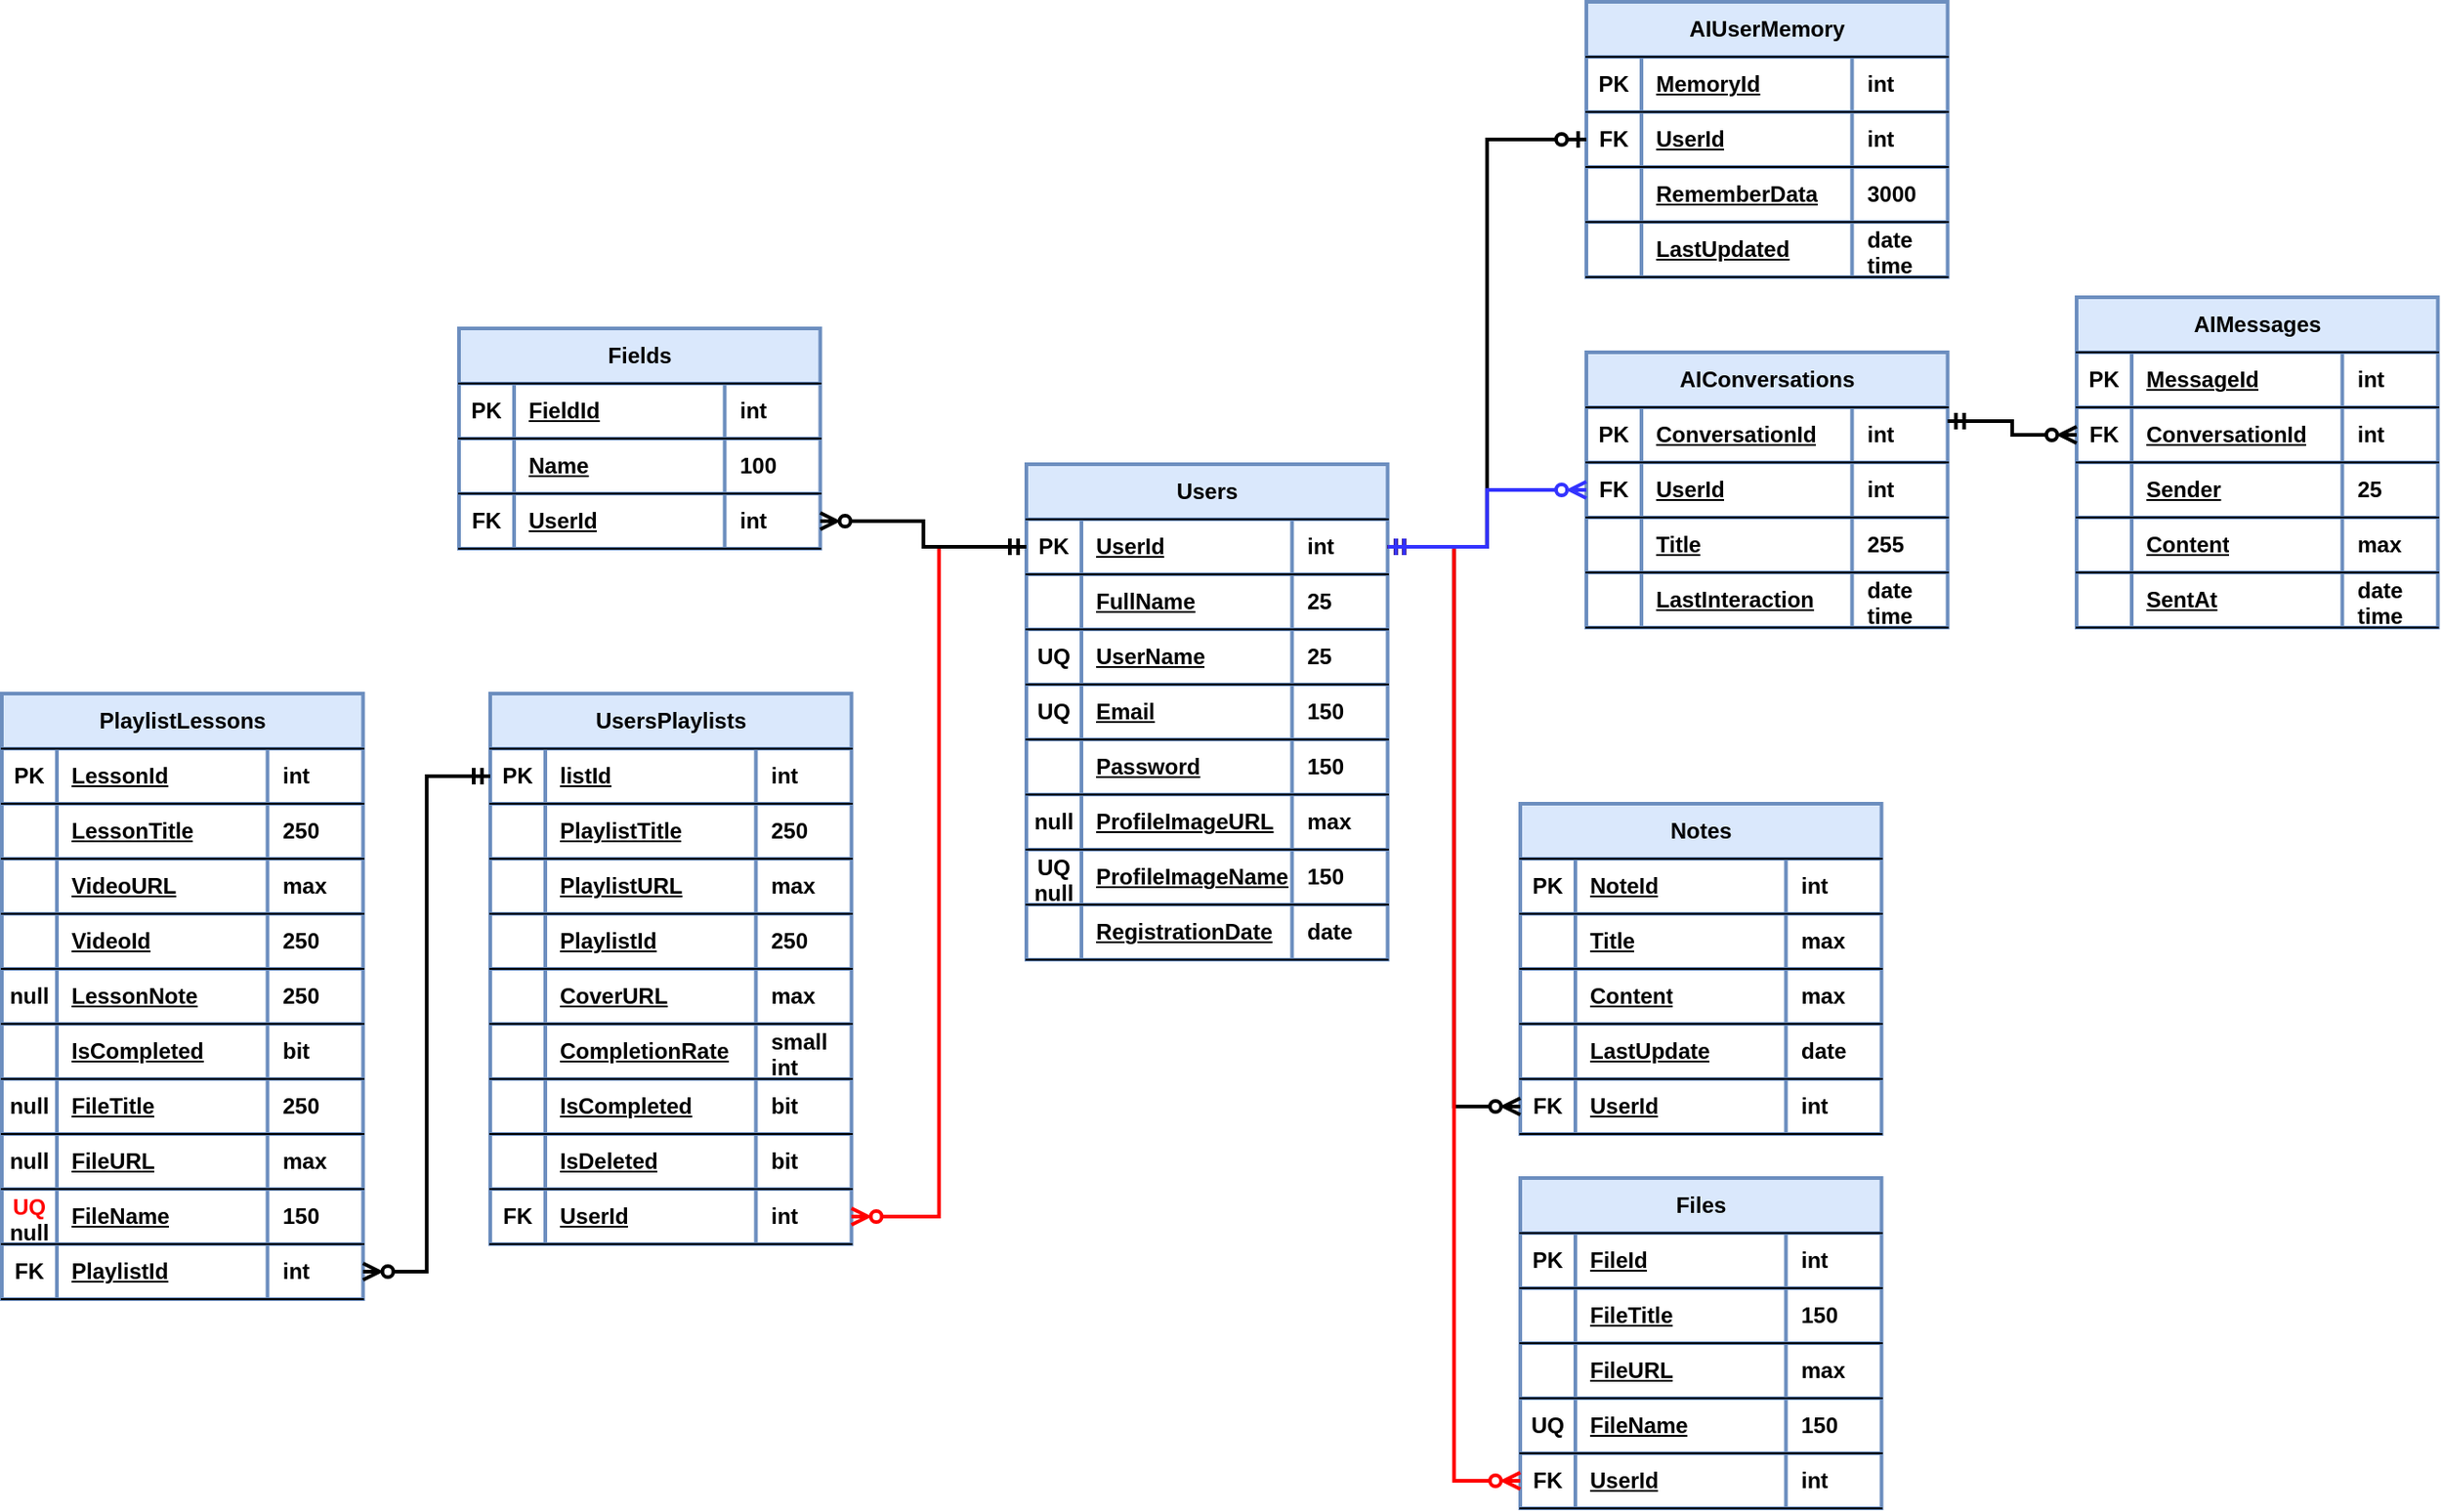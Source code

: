 <mxfile version="22.1.2" type="device">
  <diagram name="Page-1" id="1c1-5ZRPd-unCRmWZd3I">
    <mxGraphModel dx="549" dy="1263" grid="0" gridSize="10" guides="1" tooltips="1" connect="1" arrows="1" fold="1" page="1" pageScale="1" pageWidth="1500" pageHeight="1000" math="0" shadow="0">
      <root>
        <mxCell id="0" />
        <mxCell id="1" parent="0" />
        <mxCell id="rlib0AFlRRLg4aNaE3Dk-1" value="UsersPlaylists" style="shape=table;startSize=30;container=1;collapsible=1;childLayout=tableLayout;fixedRows=1;rowLines=1;fontStyle=1;align=center;resizeLast=1;html=1;fillColor=#dae8fc;strokeColor=#6c8ebf;rounded=0;shadow=0;resizeLastRow=0;swimlaneHead=1;strokeWidth=2;top=1;direction=east;columnLines=1;" parent="1" vertex="1">
          <mxGeometry x="1853" y="467" width="196.75" height="300" as="geometry" />
        </mxCell>
        <mxCell id="rlib0AFlRRLg4aNaE3Dk-2" value="" style="shape=tableRow;horizontal=0;startSize=0;swimlaneHead=0;swimlaneBody=0;fillColor=none;collapsible=0;dropTarget=0;points=[[0,0.5],[1,0.5]];portConstraint=eastwest;top=1;left=0;right=0;bottom=1;direction=east;" parent="rlib0AFlRRLg4aNaE3Dk-1" vertex="1">
          <mxGeometry y="30" width="196.75" height="30" as="geometry" />
        </mxCell>
        <mxCell id="rlib0AFlRRLg4aNaE3Dk-3" value="PK" style="shape=partialRectangle;connectable=0;fillColor=none;top=1;left=0;bottom=0;right=0;fontStyle=1;overflow=hidden;whiteSpace=wrap;html=1;direction=east;" parent="rlib0AFlRRLg4aNaE3Dk-2" vertex="1">
          <mxGeometry width="30" height="30" as="geometry">
            <mxRectangle width="30" height="30" as="alternateBounds" />
          </mxGeometry>
        </mxCell>
        <mxCell id="rlib0AFlRRLg4aNaE3Dk-4" value="listId" style="shape=partialRectangle;connectable=0;fillColor=none;top=1;left=0;bottom=0;right=0;align=left;spacingLeft=6;fontStyle=5;overflow=hidden;whiteSpace=wrap;html=1;direction=east;" parent="rlib0AFlRRLg4aNaE3Dk-2" vertex="1">
          <mxGeometry x="30" width="114.7" height="30" as="geometry">
            <mxRectangle width="114.7" height="30" as="alternateBounds" />
          </mxGeometry>
        </mxCell>
        <mxCell id="rlib0AFlRRLg4aNaE3Dk-5" value="int" style="shape=partialRectangle;connectable=0;fillColor=none;top=1;left=0;bottom=0;right=0;align=left;spacingLeft=6;fontStyle=1;overflow=hidden;whiteSpace=wrap;html=1;direction=east;" parent="rlib0AFlRRLg4aNaE3Dk-2" vertex="1">
          <mxGeometry x="144.7" width="52.05" height="30" as="geometry">
            <mxRectangle width="52.05" height="30" as="alternateBounds" />
          </mxGeometry>
        </mxCell>
        <mxCell id="rlib0AFlRRLg4aNaE3Dk-6" style="shape=tableRow;horizontal=0;startSize=0;swimlaneHead=0;swimlaneBody=0;fillColor=none;collapsible=0;dropTarget=0;points=[[0,0.5],[1,0.5]];portConstraint=eastwest;top=1;left=0;right=0;bottom=1;direction=east;" parent="rlib0AFlRRLg4aNaE3Dk-1" vertex="1">
          <mxGeometry y="60" width="196.75" height="30" as="geometry" />
        </mxCell>
        <mxCell id="rlib0AFlRRLg4aNaE3Dk-7" style="shape=partialRectangle;connectable=0;fillColor=none;top=1;left=0;bottom=0;right=0;fontStyle=1;overflow=hidden;whiteSpace=wrap;html=1;direction=east;" parent="rlib0AFlRRLg4aNaE3Dk-6" vertex="1">
          <mxGeometry width="30" height="30" as="geometry">
            <mxRectangle width="30" height="30" as="alternateBounds" />
          </mxGeometry>
        </mxCell>
        <mxCell id="rlib0AFlRRLg4aNaE3Dk-8" value="PlaylistTitle" style="shape=partialRectangle;connectable=0;fillColor=none;top=1;left=0;bottom=0;right=0;align=left;spacingLeft=6;fontStyle=5;overflow=hidden;whiteSpace=wrap;html=1;direction=east;" parent="rlib0AFlRRLg4aNaE3Dk-6" vertex="1">
          <mxGeometry x="30" width="114.7" height="30" as="geometry">
            <mxRectangle width="114.7" height="30" as="alternateBounds" />
          </mxGeometry>
        </mxCell>
        <mxCell id="rlib0AFlRRLg4aNaE3Dk-9" value="250" style="shape=partialRectangle;connectable=0;fillColor=none;top=1;left=0;bottom=0;right=0;align=left;spacingLeft=6;fontStyle=1;overflow=hidden;whiteSpace=wrap;html=1;direction=east;" parent="rlib0AFlRRLg4aNaE3Dk-6" vertex="1">
          <mxGeometry x="144.7" width="52.05" height="30" as="geometry">
            <mxRectangle width="52.05" height="30" as="alternateBounds" />
          </mxGeometry>
        </mxCell>
        <mxCell id="rlib0AFlRRLg4aNaE3Dk-10" style="shape=tableRow;horizontal=0;startSize=0;swimlaneHead=0;swimlaneBody=0;fillColor=none;collapsible=0;dropTarget=0;points=[[0,0.5],[1,0.5]];portConstraint=eastwest;top=1;left=0;right=0;bottom=1;direction=east;" parent="rlib0AFlRRLg4aNaE3Dk-1" vertex="1">
          <mxGeometry y="90" width="196.75" height="30" as="geometry" />
        </mxCell>
        <mxCell id="rlib0AFlRRLg4aNaE3Dk-11" style="shape=partialRectangle;connectable=0;fillColor=none;top=1;left=0;bottom=0;right=0;fontStyle=1;overflow=hidden;whiteSpace=wrap;html=1;direction=east;" parent="rlib0AFlRRLg4aNaE3Dk-10" vertex="1">
          <mxGeometry width="30" height="30" as="geometry">
            <mxRectangle width="30" height="30" as="alternateBounds" />
          </mxGeometry>
        </mxCell>
        <mxCell id="rlib0AFlRRLg4aNaE3Dk-12" value="PlaylistURL" style="shape=partialRectangle;connectable=0;fillColor=none;top=1;left=0;bottom=0;right=0;align=left;spacingLeft=6;fontStyle=5;overflow=hidden;whiteSpace=wrap;html=1;direction=east;" parent="rlib0AFlRRLg4aNaE3Dk-10" vertex="1">
          <mxGeometry x="30" width="114.7" height="30" as="geometry">
            <mxRectangle width="114.7" height="30" as="alternateBounds" />
          </mxGeometry>
        </mxCell>
        <mxCell id="rlib0AFlRRLg4aNaE3Dk-13" value="max" style="shape=partialRectangle;connectable=0;fillColor=none;top=1;left=0;bottom=0;right=0;align=left;spacingLeft=6;fontStyle=1;overflow=hidden;whiteSpace=wrap;html=1;direction=east;" parent="rlib0AFlRRLg4aNaE3Dk-10" vertex="1">
          <mxGeometry x="144.7" width="52.05" height="30" as="geometry">
            <mxRectangle width="52.05" height="30" as="alternateBounds" />
          </mxGeometry>
        </mxCell>
        <mxCell id="rlib0AFlRRLg4aNaE3Dk-14" style="shape=tableRow;horizontal=0;startSize=0;swimlaneHead=0;swimlaneBody=0;fillColor=none;collapsible=0;dropTarget=0;points=[[0,0.5],[1,0.5]];portConstraint=eastwest;top=1;left=0;right=0;bottom=1;direction=east;" parent="rlib0AFlRRLg4aNaE3Dk-1" vertex="1">
          <mxGeometry y="120" width="196.75" height="30" as="geometry" />
        </mxCell>
        <mxCell id="rlib0AFlRRLg4aNaE3Dk-15" style="shape=partialRectangle;connectable=0;fillColor=none;top=1;left=0;bottom=0;right=0;fontStyle=1;overflow=hidden;whiteSpace=wrap;html=1;direction=east;" parent="rlib0AFlRRLg4aNaE3Dk-14" vertex="1">
          <mxGeometry width="30" height="30" as="geometry">
            <mxRectangle width="30" height="30" as="alternateBounds" />
          </mxGeometry>
        </mxCell>
        <mxCell id="rlib0AFlRRLg4aNaE3Dk-16" value="PlaylistId" style="shape=partialRectangle;connectable=0;fillColor=none;top=1;left=0;bottom=0;right=0;align=left;spacingLeft=6;fontStyle=5;overflow=hidden;whiteSpace=wrap;html=1;direction=east;" parent="rlib0AFlRRLg4aNaE3Dk-14" vertex="1">
          <mxGeometry x="30" width="114.7" height="30" as="geometry">
            <mxRectangle width="114.7" height="30" as="alternateBounds" />
          </mxGeometry>
        </mxCell>
        <mxCell id="rlib0AFlRRLg4aNaE3Dk-17" value="250" style="shape=partialRectangle;connectable=0;fillColor=none;top=1;left=0;bottom=0;right=0;align=left;spacingLeft=6;fontStyle=1;overflow=hidden;whiteSpace=wrap;html=1;direction=east;" parent="rlib0AFlRRLg4aNaE3Dk-14" vertex="1">
          <mxGeometry x="144.7" width="52.05" height="30" as="geometry">
            <mxRectangle width="52.05" height="30" as="alternateBounds" />
          </mxGeometry>
        </mxCell>
        <mxCell id="rlib0AFlRRLg4aNaE3Dk-22" style="shape=tableRow;horizontal=0;startSize=0;swimlaneHead=0;swimlaneBody=0;fillColor=none;collapsible=0;dropTarget=0;points=[[0,0.5],[1,0.5]];portConstraint=eastwest;top=1;left=0;right=0;bottom=1;direction=east;" parent="rlib0AFlRRLg4aNaE3Dk-1" vertex="1">
          <mxGeometry y="150" width="196.75" height="30" as="geometry" />
        </mxCell>
        <mxCell id="rlib0AFlRRLg4aNaE3Dk-23" value="" style="shape=partialRectangle;connectable=0;fillColor=none;top=1;left=0;bottom=0;right=0;fontStyle=1;overflow=hidden;whiteSpace=wrap;html=1;direction=east;" parent="rlib0AFlRRLg4aNaE3Dk-22" vertex="1">
          <mxGeometry width="30" height="30" as="geometry">
            <mxRectangle width="30" height="30" as="alternateBounds" />
          </mxGeometry>
        </mxCell>
        <mxCell id="rlib0AFlRRLg4aNaE3Dk-24" value="CoverURL" style="shape=partialRectangle;connectable=0;fillColor=none;top=1;left=0;bottom=0;right=0;align=left;spacingLeft=6;fontStyle=5;overflow=hidden;whiteSpace=wrap;html=1;direction=east;" parent="rlib0AFlRRLg4aNaE3Dk-22" vertex="1">
          <mxGeometry x="30" width="114.7" height="30" as="geometry">
            <mxRectangle width="114.7" height="30" as="alternateBounds" />
          </mxGeometry>
        </mxCell>
        <mxCell id="rlib0AFlRRLg4aNaE3Dk-25" value="max" style="shape=partialRectangle;connectable=0;fillColor=none;top=1;left=0;bottom=0;right=0;align=left;spacingLeft=6;fontStyle=1;overflow=hidden;whiteSpace=wrap;html=1;direction=east;" parent="rlib0AFlRRLg4aNaE3Dk-22" vertex="1">
          <mxGeometry x="144.7" width="52.05" height="30" as="geometry">
            <mxRectangle width="52.05" height="30" as="alternateBounds" />
          </mxGeometry>
        </mxCell>
        <mxCell id="rlib0AFlRRLg4aNaE3Dk-30" style="shape=tableRow;horizontal=0;startSize=0;swimlaneHead=0;swimlaneBody=0;fillColor=none;collapsible=0;dropTarget=0;points=[[0,0.5],[1,0.5]];portConstraint=eastwest;top=1;left=0;right=0;bottom=1;direction=east;" parent="rlib0AFlRRLg4aNaE3Dk-1" vertex="1">
          <mxGeometry y="180" width="196.75" height="30" as="geometry" />
        </mxCell>
        <mxCell id="rlib0AFlRRLg4aNaE3Dk-31" style="shape=partialRectangle;connectable=0;fillColor=none;top=1;left=0;bottom=0;right=0;fontStyle=1;overflow=hidden;whiteSpace=wrap;html=1;direction=east;" parent="rlib0AFlRRLg4aNaE3Dk-30" vertex="1">
          <mxGeometry width="30" height="30" as="geometry">
            <mxRectangle width="30" height="30" as="alternateBounds" />
          </mxGeometry>
        </mxCell>
        <mxCell id="rlib0AFlRRLg4aNaE3Dk-32" value="CompletionRate" style="shape=partialRectangle;connectable=0;fillColor=none;top=1;left=0;bottom=0;right=0;align=left;spacingLeft=6;fontStyle=5;overflow=hidden;whiteSpace=wrap;html=1;direction=east;" parent="rlib0AFlRRLg4aNaE3Dk-30" vertex="1">
          <mxGeometry x="30" width="114.7" height="30" as="geometry">
            <mxRectangle width="114.7" height="30" as="alternateBounds" />
          </mxGeometry>
        </mxCell>
        <mxCell id="rlib0AFlRRLg4aNaE3Dk-33" value="small&lt;br&gt;int" style="shape=partialRectangle;connectable=0;fillColor=none;top=1;left=0;bottom=0;right=0;align=left;spacingLeft=6;fontStyle=1;overflow=hidden;whiteSpace=wrap;html=1;direction=east;" parent="rlib0AFlRRLg4aNaE3Dk-30" vertex="1">
          <mxGeometry x="144.7" width="52.05" height="30" as="geometry">
            <mxRectangle width="52.05" height="30" as="alternateBounds" />
          </mxGeometry>
        </mxCell>
        <mxCell id="rlib0AFlRRLg4aNaE3Dk-34" style="shape=tableRow;horizontal=0;startSize=0;swimlaneHead=0;swimlaneBody=0;fillColor=none;collapsible=0;dropTarget=0;points=[[0,0.5],[1,0.5]];portConstraint=eastwest;top=1;left=0;right=0;bottom=1;direction=east;" parent="rlib0AFlRRLg4aNaE3Dk-1" vertex="1">
          <mxGeometry y="210" width="196.75" height="30" as="geometry" />
        </mxCell>
        <mxCell id="rlib0AFlRRLg4aNaE3Dk-35" style="shape=partialRectangle;connectable=0;fillColor=none;top=1;left=0;bottom=0;right=0;fontStyle=1;overflow=hidden;whiteSpace=wrap;html=1;direction=east;" parent="rlib0AFlRRLg4aNaE3Dk-34" vertex="1">
          <mxGeometry width="30" height="30" as="geometry">
            <mxRectangle width="30" height="30" as="alternateBounds" />
          </mxGeometry>
        </mxCell>
        <mxCell id="rlib0AFlRRLg4aNaE3Dk-36" value="IsCompleted" style="shape=partialRectangle;connectable=0;fillColor=none;top=1;left=0;bottom=0;right=0;align=left;spacingLeft=6;fontStyle=5;overflow=hidden;whiteSpace=wrap;html=1;direction=east;" parent="rlib0AFlRRLg4aNaE3Dk-34" vertex="1">
          <mxGeometry x="30" width="114.7" height="30" as="geometry">
            <mxRectangle width="114.7" height="30" as="alternateBounds" />
          </mxGeometry>
        </mxCell>
        <mxCell id="rlib0AFlRRLg4aNaE3Dk-37" value="bit" style="shape=partialRectangle;connectable=0;fillColor=none;top=1;left=0;bottom=0;right=0;align=left;spacingLeft=6;fontStyle=1;overflow=hidden;whiteSpace=wrap;html=1;direction=east;" parent="rlib0AFlRRLg4aNaE3Dk-34" vertex="1">
          <mxGeometry x="144.7" width="52.05" height="30" as="geometry">
            <mxRectangle width="52.05" height="30" as="alternateBounds" />
          </mxGeometry>
        </mxCell>
        <mxCell id="rlib0AFlRRLg4aNaE3Dk-70" style="shape=tableRow;horizontal=0;startSize=0;swimlaneHead=0;swimlaneBody=0;fillColor=none;collapsible=0;dropTarget=0;points=[[0,0.5],[1,0.5]];portConstraint=eastwest;top=1;left=0;right=0;bottom=1;direction=east;" parent="rlib0AFlRRLg4aNaE3Dk-1" vertex="1">
          <mxGeometry y="240" width="196.75" height="30" as="geometry" />
        </mxCell>
        <mxCell id="rlib0AFlRRLg4aNaE3Dk-71" style="shape=partialRectangle;connectable=0;fillColor=none;top=1;left=0;bottom=0;right=0;fontStyle=1;overflow=hidden;whiteSpace=wrap;html=1;direction=east;" parent="rlib0AFlRRLg4aNaE3Dk-70" vertex="1">
          <mxGeometry width="30" height="30" as="geometry">
            <mxRectangle width="30" height="30" as="alternateBounds" />
          </mxGeometry>
        </mxCell>
        <mxCell id="rlib0AFlRRLg4aNaE3Dk-72" value="IsDeleted" style="shape=partialRectangle;connectable=0;fillColor=none;top=1;left=0;bottom=0;right=0;align=left;spacingLeft=6;fontStyle=5;overflow=hidden;whiteSpace=wrap;html=1;direction=east;" parent="rlib0AFlRRLg4aNaE3Dk-70" vertex="1">
          <mxGeometry x="30" width="114.7" height="30" as="geometry">
            <mxRectangle width="114.7" height="30" as="alternateBounds" />
          </mxGeometry>
        </mxCell>
        <mxCell id="rlib0AFlRRLg4aNaE3Dk-73" value="bit" style="shape=partialRectangle;connectable=0;fillColor=none;top=1;left=0;bottom=0;right=0;align=left;spacingLeft=6;fontStyle=1;overflow=hidden;whiteSpace=wrap;html=1;direction=east;" parent="rlib0AFlRRLg4aNaE3Dk-70" vertex="1">
          <mxGeometry x="144.7" width="52.05" height="30" as="geometry">
            <mxRectangle width="52.05" height="30" as="alternateBounds" />
          </mxGeometry>
        </mxCell>
        <mxCell id="rlib0AFlRRLg4aNaE3Dk-78" style="shape=tableRow;horizontal=0;startSize=0;swimlaneHead=0;swimlaneBody=0;fillColor=none;collapsible=0;dropTarget=0;points=[[0,0.5],[1,0.5]];portConstraint=eastwest;top=1;left=0;right=0;bottom=1;direction=east;" parent="rlib0AFlRRLg4aNaE3Dk-1" vertex="1">
          <mxGeometry y="270" width="196.75" height="30" as="geometry" />
        </mxCell>
        <mxCell id="rlib0AFlRRLg4aNaE3Dk-79" value="FK" style="shape=partialRectangle;connectable=0;fillColor=none;top=1;left=0;bottom=0;right=0;fontStyle=1;overflow=hidden;whiteSpace=wrap;html=1;direction=east;" parent="rlib0AFlRRLg4aNaE3Dk-78" vertex="1">
          <mxGeometry width="30" height="30" as="geometry">
            <mxRectangle width="30" height="30" as="alternateBounds" />
          </mxGeometry>
        </mxCell>
        <mxCell id="rlib0AFlRRLg4aNaE3Dk-80" value="UserId" style="shape=partialRectangle;connectable=0;fillColor=none;top=1;left=0;bottom=0;right=0;align=left;spacingLeft=6;fontStyle=5;overflow=hidden;whiteSpace=wrap;html=1;direction=east;" parent="rlib0AFlRRLg4aNaE3Dk-78" vertex="1">
          <mxGeometry x="30" width="114.7" height="30" as="geometry">
            <mxRectangle width="114.7" height="30" as="alternateBounds" />
          </mxGeometry>
        </mxCell>
        <mxCell id="rlib0AFlRRLg4aNaE3Dk-81" value="int" style="shape=partialRectangle;connectable=0;fillColor=none;top=1;left=0;bottom=0;right=0;align=left;spacingLeft=6;fontStyle=1;overflow=hidden;whiteSpace=wrap;html=1;direction=east;" parent="rlib0AFlRRLg4aNaE3Dk-78" vertex="1">
          <mxGeometry x="144.7" width="52.05" height="30" as="geometry">
            <mxRectangle width="52.05" height="30" as="alternateBounds" />
          </mxGeometry>
        </mxCell>
        <mxCell id="rlib0AFlRRLg4aNaE3Dk-82" value="PlaylistLessons" style="shape=table;startSize=30;container=1;collapsible=1;childLayout=tableLayout;fixedRows=1;rowLines=1;fontStyle=1;align=center;resizeLast=1;html=1;fillColor=#dae8fc;strokeColor=#6c8ebf;rounded=0;shadow=0;resizeLastRow=0;swimlaneHead=1;strokeWidth=2;top=1;direction=east;columnLines=1;" parent="1" vertex="1">
          <mxGeometry x="1587" y="467" width="196.75" height="330" as="geometry" />
        </mxCell>
        <mxCell id="rlib0AFlRRLg4aNaE3Dk-83" value="" style="shape=tableRow;horizontal=0;startSize=0;swimlaneHead=0;swimlaneBody=0;fillColor=none;collapsible=0;dropTarget=0;points=[[0,0.5],[1,0.5]];portConstraint=eastwest;top=1;left=0;right=0;bottom=1;direction=east;" parent="rlib0AFlRRLg4aNaE3Dk-82" vertex="1">
          <mxGeometry y="30" width="196.75" height="30" as="geometry" />
        </mxCell>
        <mxCell id="rlib0AFlRRLg4aNaE3Dk-84" value="PK" style="shape=partialRectangle;connectable=0;fillColor=none;top=1;left=0;bottom=0;right=0;fontStyle=1;overflow=hidden;whiteSpace=wrap;html=1;direction=east;" parent="rlib0AFlRRLg4aNaE3Dk-83" vertex="1">
          <mxGeometry width="30" height="30" as="geometry">
            <mxRectangle width="30" height="30" as="alternateBounds" />
          </mxGeometry>
        </mxCell>
        <mxCell id="rlib0AFlRRLg4aNaE3Dk-85" value="LessonId" style="shape=partialRectangle;connectable=0;fillColor=none;top=1;left=0;bottom=0;right=0;align=left;spacingLeft=6;fontStyle=5;overflow=hidden;whiteSpace=wrap;html=1;direction=east;" parent="rlib0AFlRRLg4aNaE3Dk-83" vertex="1">
          <mxGeometry x="30" width="114.7" height="30" as="geometry">
            <mxRectangle width="114.7" height="30" as="alternateBounds" />
          </mxGeometry>
        </mxCell>
        <mxCell id="rlib0AFlRRLg4aNaE3Dk-86" value="int" style="shape=partialRectangle;connectable=0;fillColor=none;top=1;left=0;bottom=0;right=0;align=left;spacingLeft=6;fontStyle=1;overflow=hidden;whiteSpace=wrap;html=1;direction=east;" parent="rlib0AFlRRLg4aNaE3Dk-83" vertex="1">
          <mxGeometry x="144.7" width="52.05" height="30" as="geometry">
            <mxRectangle width="52.05" height="30" as="alternateBounds" />
          </mxGeometry>
        </mxCell>
        <mxCell id="rlib0AFlRRLg4aNaE3Dk-87" style="shape=tableRow;horizontal=0;startSize=0;swimlaneHead=0;swimlaneBody=0;fillColor=none;collapsible=0;dropTarget=0;points=[[0,0.5],[1,0.5]];portConstraint=eastwest;top=1;left=0;right=0;bottom=1;direction=east;" parent="rlib0AFlRRLg4aNaE3Dk-82" vertex="1">
          <mxGeometry y="60" width="196.75" height="30" as="geometry" />
        </mxCell>
        <mxCell id="rlib0AFlRRLg4aNaE3Dk-88" style="shape=partialRectangle;connectable=0;fillColor=none;top=1;left=0;bottom=0;right=0;fontStyle=1;overflow=hidden;whiteSpace=wrap;html=1;direction=east;" parent="rlib0AFlRRLg4aNaE3Dk-87" vertex="1">
          <mxGeometry width="30" height="30" as="geometry">
            <mxRectangle width="30" height="30" as="alternateBounds" />
          </mxGeometry>
        </mxCell>
        <mxCell id="rlib0AFlRRLg4aNaE3Dk-89" value="LessonTitle" style="shape=partialRectangle;connectable=0;fillColor=none;top=1;left=0;bottom=0;right=0;align=left;spacingLeft=6;fontStyle=5;overflow=hidden;whiteSpace=wrap;html=1;direction=east;" parent="rlib0AFlRRLg4aNaE3Dk-87" vertex="1">
          <mxGeometry x="30" width="114.7" height="30" as="geometry">
            <mxRectangle width="114.7" height="30" as="alternateBounds" />
          </mxGeometry>
        </mxCell>
        <mxCell id="rlib0AFlRRLg4aNaE3Dk-90" value="250" style="shape=partialRectangle;connectable=0;fillColor=none;top=1;left=0;bottom=0;right=0;align=left;spacingLeft=6;fontStyle=1;overflow=hidden;whiteSpace=wrap;html=1;direction=east;" parent="rlib0AFlRRLg4aNaE3Dk-87" vertex="1">
          <mxGeometry x="144.7" width="52.05" height="30" as="geometry">
            <mxRectangle width="52.05" height="30" as="alternateBounds" />
          </mxGeometry>
        </mxCell>
        <mxCell id="rlib0AFlRRLg4aNaE3Dk-91" style="shape=tableRow;horizontal=0;startSize=0;swimlaneHead=0;swimlaneBody=0;fillColor=none;collapsible=0;dropTarget=0;points=[[0,0.5],[1,0.5]];portConstraint=eastwest;top=1;left=0;right=0;bottom=1;direction=east;" parent="rlib0AFlRRLg4aNaE3Dk-82" vertex="1">
          <mxGeometry y="90" width="196.75" height="30" as="geometry" />
        </mxCell>
        <mxCell id="rlib0AFlRRLg4aNaE3Dk-92" style="shape=partialRectangle;connectable=0;fillColor=none;top=1;left=0;bottom=0;right=0;fontStyle=1;overflow=hidden;whiteSpace=wrap;html=1;direction=east;" parent="rlib0AFlRRLg4aNaE3Dk-91" vertex="1">
          <mxGeometry width="30" height="30" as="geometry">
            <mxRectangle width="30" height="30" as="alternateBounds" />
          </mxGeometry>
        </mxCell>
        <mxCell id="rlib0AFlRRLg4aNaE3Dk-93" value="VideoURL" style="shape=partialRectangle;connectable=0;fillColor=none;top=1;left=0;bottom=0;right=0;align=left;spacingLeft=6;fontStyle=5;overflow=hidden;whiteSpace=wrap;html=1;direction=east;" parent="rlib0AFlRRLg4aNaE3Dk-91" vertex="1">
          <mxGeometry x="30" width="114.7" height="30" as="geometry">
            <mxRectangle width="114.7" height="30" as="alternateBounds" />
          </mxGeometry>
        </mxCell>
        <mxCell id="rlib0AFlRRLg4aNaE3Dk-94" value="max" style="shape=partialRectangle;connectable=0;fillColor=none;top=1;left=0;bottom=0;right=0;align=left;spacingLeft=6;fontStyle=1;overflow=hidden;whiteSpace=wrap;html=1;direction=east;" parent="rlib0AFlRRLg4aNaE3Dk-91" vertex="1">
          <mxGeometry x="144.7" width="52.05" height="30" as="geometry">
            <mxRectangle width="52.05" height="30" as="alternateBounds" />
          </mxGeometry>
        </mxCell>
        <mxCell id="rlib0AFlRRLg4aNaE3Dk-95" style="shape=tableRow;horizontal=0;startSize=0;swimlaneHead=0;swimlaneBody=0;fillColor=none;collapsible=0;dropTarget=0;points=[[0,0.5],[1,0.5]];portConstraint=eastwest;top=1;left=0;right=0;bottom=1;direction=east;" parent="rlib0AFlRRLg4aNaE3Dk-82" vertex="1">
          <mxGeometry y="120" width="196.75" height="30" as="geometry" />
        </mxCell>
        <mxCell id="rlib0AFlRRLg4aNaE3Dk-96" style="shape=partialRectangle;connectable=0;fillColor=none;top=1;left=0;bottom=0;right=0;fontStyle=1;overflow=hidden;whiteSpace=wrap;html=1;direction=east;" parent="rlib0AFlRRLg4aNaE3Dk-95" vertex="1">
          <mxGeometry width="30" height="30" as="geometry">
            <mxRectangle width="30" height="30" as="alternateBounds" />
          </mxGeometry>
        </mxCell>
        <mxCell id="rlib0AFlRRLg4aNaE3Dk-97" value="VideoId" style="shape=partialRectangle;connectable=0;fillColor=none;top=1;left=0;bottom=0;right=0;align=left;spacingLeft=6;fontStyle=5;overflow=hidden;whiteSpace=wrap;html=1;direction=east;" parent="rlib0AFlRRLg4aNaE3Dk-95" vertex="1">
          <mxGeometry x="30" width="114.7" height="30" as="geometry">
            <mxRectangle width="114.7" height="30" as="alternateBounds" />
          </mxGeometry>
        </mxCell>
        <mxCell id="rlib0AFlRRLg4aNaE3Dk-98" value="250" style="shape=partialRectangle;connectable=0;fillColor=none;top=1;left=0;bottom=0;right=0;align=left;spacingLeft=6;fontStyle=1;overflow=hidden;whiteSpace=wrap;html=1;direction=east;" parent="rlib0AFlRRLg4aNaE3Dk-95" vertex="1">
          <mxGeometry x="144.7" width="52.05" height="30" as="geometry">
            <mxRectangle width="52.05" height="30" as="alternateBounds" />
          </mxGeometry>
        </mxCell>
        <mxCell id="rlib0AFlRRLg4aNaE3Dk-99" style="shape=tableRow;horizontal=0;startSize=0;swimlaneHead=0;swimlaneBody=0;fillColor=none;collapsible=0;dropTarget=0;points=[[0,0.5],[1,0.5]];portConstraint=eastwest;top=1;left=0;right=0;bottom=1;direction=east;" parent="rlib0AFlRRLg4aNaE3Dk-82" vertex="1">
          <mxGeometry y="150" width="196.75" height="30" as="geometry" />
        </mxCell>
        <mxCell id="rlib0AFlRRLg4aNaE3Dk-100" value="null" style="shape=partialRectangle;connectable=0;fillColor=none;top=1;left=0;bottom=0;right=0;fontStyle=1;overflow=hidden;whiteSpace=wrap;html=1;direction=east;" parent="rlib0AFlRRLg4aNaE3Dk-99" vertex="1">
          <mxGeometry width="30" height="30" as="geometry">
            <mxRectangle width="30" height="30" as="alternateBounds" />
          </mxGeometry>
        </mxCell>
        <mxCell id="rlib0AFlRRLg4aNaE3Dk-101" value="LessonNote" style="shape=partialRectangle;connectable=0;fillColor=none;top=1;left=0;bottom=0;right=0;align=left;spacingLeft=6;fontStyle=5;overflow=hidden;whiteSpace=wrap;html=1;direction=east;" parent="rlib0AFlRRLg4aNaE3Dk-99" vertex="1">
          <mxGeometry x="30" width="114.7" height="30" as="geometry">
            <mxRectangle width="114.7" height="30" as="alternateBounds" />
          </mxGeometry>
        </mxCell>
        <mxCell id="rlib0AFlRRLg4aNaE3Dk-102" value="250" style="shape=partialRectangle;connectable=0;fillColor=none;top=1;left=0;bottom=0;right=0;align=left;spacingLeft=6;fontStyle=1;overflow=hidden;whiteSpace=wrap;html=1;direction=east;" parent="rlib0AFlRRLg4aNaE3Dk-99" vertex="1">
          <mxGeometry x="144.7" width="52.05" height="30" as="geometry">
            <mxRectangle width="52.05" height="30" as="alternateBounds" />
          </mxGeometry>
        </mxCell>
        <mxCell id="rlib0AFlRRLg4aNaE3Dk-103" style="shape=tableRow;horizontal=0;startSize=0;swimlaneHead=0;swimlaneBody=0;fillColor=none;collapsible=0;dropTarget=0;points=[[0,0.5],[1,0.5]];portConstraint=eastwest;top=1;left=0;right=0;bottom=1;direction=east;" parent="rlib0AFlRRLg4aNaE3Dk-82" vertex="1">
          <mxGeometry y="180" width="196.75" height="30" as="geometry" />
        </mxCell>
        <mxCell id="rlib0AFlRRLg4aNaE3Dk-104" style="shape=partialRectangle;connectable=0;fillColor=none;top=1;left=0;bottom=0;right=0;fontStyle=1;overflow=hidden;whiteSpace=wrap;html=1;direction=east;" parent="rlib0AFlRRLg4aNaE3Dk-103" vertex="1">
          <mxGeometry width="30" height="30" as="geometry">
            <mxRectangle width="30" height="30" as="alternateBounds" />
          </mxGeometry>
        </mxCell>
        <mxCell id="rlib0AFlRRLg4aNaE3Dk-105" value="IsCompleted" style="shape=partialRectangle;connectable=0;fillColor=none;top=1;left=0;bottom=0;right=0;align=left;spacingLeft=6;fontStyle=5;overflow=hidden;whiteSpace=wrap;html=1;direction=east;" parent="rlib0AFlRRLg4aNaE3Dk-103" vertex="1">
          <mxGeometry x="30" width="114.7" height="30" as="geometry">
            <mxRectangle width="114.7" height="30" as="alternateBounds" />
          </mxGeometry>
        </mxCell>
        <mxCell id="rlib0AFlRRLg4aNaE3Dk-106" value="bit" style="shape=partialRectangle;connectable=0;fillColor=none;top=1;left=0;bottom=0;right=0;align=left;spacingLeft=6;fontStyle=1;overflow=hidden;whiteSpace=wrap;html=1;direction=east;" parent="rlib0AFlRRLg4aNaE3Dk-103" vertex="1">
          <mxGeometry x="144.7" width="52.05" height="30" as="geometry">
            <mxRectangle width="52.05" height="30" as="alternateBounds" />
          </mxGeometry>
        </mxCell>
        <mxCell id="rlib0AFlRRLg4aNaE3Dk-107" style="shape=tableRow;horizontal=0;startSize=0;swimlaneHead=0;swimlaneBody=0;fillColor=none;collapsible=0;dropTarget=0;points=[[0,0.5],[1,0.5]];portConstraint=eastwest;top=1;left=0;right=0;bottom=1;direction=east;" parent="rlib0AFlRRLg4aNaE3Dk-82" vertex="1">
          <mxGeometry y="210" width="196.75" height="30" as="geometry" />
        </mxCell>
        <mxCell id="rlib0AFlRRLg4aNaE3Dk-108" value="null" style="shape=partialRectangle;connectable=0;fillColor=none;top=1;left=0;bottom=0;right=0;fontStyle=1;overflow=hidden;whiteSpace=wrap;html=1;direction=east;" parent="rlib0AFlRRLg4aNaE3Dk-107" vertex="1">
          <mxGeometry width="30" height="30" as="geometry">
            <mxRectangle width="30" height="30" as="alternateBounds" />
          </mxGeometry>
        </mxCell>
        <mxCell id="rlib0AFlRRLg4aNaE3Dk-109" value="FileTitle" style="shape=partialRectangle;connectable=0;fillColor=none;top=1;left=0;bottom=0;right=0;align=left;spacingLeft=6;fontStyle=5;overflow=hidden;whiteSpace=wrap;html=1;direction=east;" parent="rlib0AFlRRLg4aNaE3Dk-107" vertex="1">
          <mxGeometry x="30" width="114.7" height="30" as="geometry">
            <mxRectangle width="114.7" height="30" as="alternateBounds" />
          </mxGeometry>
        </mxCell>
        <mxCell id="rlib0AFlRRLg4aNaE3Dk-110" value="250" style="shape=partialRectangle;connectable=0;fillColor=none;top=1;left=0;bottom=0;right=0;align=left;spacingLeft=6;fontStyle=1;overflow=hidden;whiteSpace=wrap;html=1;direction=east;" parent="rlib0AFlRRLg4aNaE3Dk-107" vertex="1">
          <mxGeometry x="144.7" width="52.05" height="30" as="geometry">
            <mxRectangle width="52.05" height="30" as="alternateBounds" />
          </mxGeometry>
        </mxCell>
        <mxCell id="rlib0AFlRRLg4aNaE3Dk-111" style="shape=tableRow;horizontal=0;startSize=0;swimlaneHead=0;swimlaneBody=0;fillColor=none;collapsible=0;dropTarget=0;points=[[0,0.5],[1,0.5]];portConstraint=eastwest;top=1;left=0;right=0;bottom=1;direction=east;" parent="rlib0AFlRRLg4aNaE3Dk-82" vertex="1">
          <mxGeometry y="240" width="196.75" height="30" as="geometry" />
        </mxCell>
        <mxCell id="rlib0AFlRRLg4aNaE3Dk-112" value="null" style="shape=partialRectangle;connectable=0;fillColor=none;top=1;left=0;bottom=0;right=0;fontStyle=1;overflow=hidden;whiteSpace=wrap;html=1;direction=east;" parent="rlib0AFlRRLg4aNaE3Dk-111" vertex="1">
          <mxGeometry width="30" height="30" as="geometry">
            <mxRectangle width="30" height="30" as="alternateBounds" />
          </mxGeometry>
        </mxCell>
        <mxCell id="rlib0AFlRRLg4aNaE3Dk-113" value="FileURL" style="shape=partialRectangle;connectable=0;fillColor=none;top=1;left=0;bottom=0;right=0;align=left;spacingLeft=6;fontStyle=5;overflow=hidden;whiteSpace=wrap;html=1;direction=east;" parent="rlib0AFlRRLg4aNaE3Dk-111" vertex="1">
          <mxGeometry x="30" width="114.7" height="30" as="geometry">
            <mxRectangle width="114.7" height="30" as="alternateBounds" />
          </mxGeometry>
        </mxCell>
        <mxCell id="rlib0AFlRRLg4aNaE3Dk-114" value="max" style="shape=partialRectangle;connectable=0;fillColor=none;top=1;left=0;bottom=0;right=0;align=left;spacingLeft=6;fontStyle=1;overflow=hidden;whiteSpace=wrap;html=1;direction=east;" parent="rlib0AFlRRLg4aNaE3Dk-111" vertex="1">
          <mxGeometry x="144.7" width="52.05" height="30" as="geometry">
            <mxRectangle width="52.05" height="30" as="alternateBounds" />
          </mxGeometry>
        </mxCell>
        <mxCell id="rlib0AFlRRLg4aNaE3Dk-115" style="shape=tableRow;horizontal=0;startSize=0;swimlaneHead=0;swimlaneBody=0;fillColor=none;collapsible=0;dropTarget=0;points=[[0,0.5],[1,0.5]];portConstraint=eastwest;top=1;left=0;right=0;bottom=1;direction=east;" parent="rlib0AFlRRLg4aNaE3Dk-82" vertex="1">
          <mxGeometry y="270" width="196.75" height="30" as="geometry" />
        </mxCell>
        <mxCell id="rlib0AFlRRLg4aNaE3Dk-116" value="&lt;font color=&quot;#ff0000&quot;&gt;UQ&lt;/font&gt;&lt;br&gt;null" style="shape=partialRectangle;connectable=0;fillColor=none;top=1;left=0;bottom=0;right=0;fontStyle=1;overflow=hidden;whiteSpace=wrap;html=1;direction=east;" parent="rlib0AFlRRLg4aNaE3Dk-115" vertex="1">
          <mxGeometry width="30" height="30" as="geometry">
            <mxRectangle width="30" height="30" as="alternateBounds" />
          </mxGeometry>
        </mxCell>
        <mxCell id="rlib0AFlRRLg4aNaE3Dk-117" value="FileName" style="shape=partialRectangle;connectable=0;fillColor=none;top=1;left=0;bottom=0;right=0;align=left;spacingLeft=6;fontStyle=5;overflow=hidden;whiteSpace=wrap;html=1;direction=east;" parent="rlib0AFlRRLg4aNaE3Dk-115" vertex="1">
          <mxGeometry x="30" width="114.7" height="30" as="geometry">
            <mxRectangle width="114.7" height="30" as="alternateBounds" />
          </mxGeometry>
        </mxCell>
        <mxCell id="rlib0AFlRRLg4aNaE3Dk-118" value="150" style="shape=partialRectangle;connectable=0;fillColor=none;top=1;left=0;bottom=0;right=0;align=left;spacingLeft=6;fontStyle=1;overflow=hidden;whiteSpace=wrap;html=1;direction=east;" parent="rlib0AFlRRLg4aNaE3Dk-115" vertex="1">
          <mxGeometry x="144.7" width="52.05" height="30" as="geometry">
            <mxRectangle width="52.05" height="30" as="alternateBounds" />
          </mxGeometry>
        </mxCell>
        <mxCell id="rlib0AFlRRLg4aNaE3Dk-119" style="shape=tableRow;horizontal=0;startSize=0;swimlaneHead=0;swimlaneBody=0;fillColor=none;collapsible=0;dropTarget=0;points=[[0,0.5],[1,0.5]];portConstraint=eastwest;top=1;left=0;right=0;bottom=1;direction=east;" parent="rlib0AFlRRLg4aNaE3Dk-82" vertex="1">
          <mxGeometry y="300" width="196.75" height="30" as="geometry" />
        </mxCell>
        <mxCell id="rlib0AFlRRLg4aNaE3Dk-120" value="FK" style="shape=partialRectangle;connectable=0;fillColor=none;top=1;left=0;bottom=0;right=0;fontStyle=1;overflow=hidden;whiteSpace=wrap;html=1;direction=east;" parent="rlib0AFlRRLg4aNaE3Dk-119" vertex="1">
          <mxGeometry width="30" height="30" as="geometry">
            <mxRectangle width="30" height="30" as="alternateBounds" />
          </mxGeometry>
        </mxCell>
        <mxCell id="rlib0AFlRRLg4aNaE3Dk-121" value="PlaylistId" style="shape=partialRectangle;connectable=0;fillColor=none;top=1;left=0;bottom=0;right=0;align=left;spacingLeft=6;fontStyle=5;overflow=hidden;whiteSpace=wrap;html=1;direction=east;" parent="rlib0AFlRRLg4aNaE3Dk-119" vertex="1">
          <mxGeometry x="30" width="114.7" height="30" as="geometry">
            <mxRectangle width="114.7" height="30" as="alternateBounds" />
          </mxGeometry>
        </mxCell>
        <mxCell id="rlib0AFlRRLg4aNaE3Dk-122" value="int" style="shape=partialRectangle;connectable=0;fillColor=none;top=1;left=0;bottom=0;right=0;align=left;spacingLeft=6;fontStyle=1;overflow=hidden;whiteSpace=wrap;html=1;direction=east;" parent="rlib0AFlRRLg4aNaE3Dk-119" vertex="1">
          <mxGeometry x="144.7" width="52.05" height="30" as="geometry">
            <mxRectangle width="52.05" height="30" as="alternateBounds" />
          </mxGeometry>
        </mxCell>
        <mxCell id="rlib0AFlRRLg4aNaE3Dk-123" style="edgeStyle=orthogonalEdgeStyle;rounded=0;orthogonalLoop=1;jettySize=auto;html=1;exitX=1;exitY=0.5;exitDx=0;exitDy=0;entryX=0;entryY=0.5;entryDx=0;entryDy=0;strokeWidth=2;endArrow=ERmandOne;endFill=0;startArrow=ERzeroToMany;startFill=0;" parent="1" source="rlib0AFlRRLg4aNaE3Dk-119" target="rlib0AFlRRLg4aNaE3Dk-2" edge="1">
          <mxGeometry relative="1" as="geometry" />
        </mxCell>
        <mxCell id="rlib0AFlRRLg4aNaE3Dk-124" value="Files" style="shape=table;startSize=30;container=1;collapsible=1;childLayout=tableLayout;fixedRows=1;rowLines=1;fontStyle=1;align=center;resizeLast=1;html=1;fillColor=#dae8fc;strokeColor=#6c8ebf;rounded=0;shadow=0;resizeLastRow=0;swimlaneHead=1;strokeWidth=2;top=1;direction=east;columnLines=1;" parent="1" vertex="1">
          <mxGeometry x="2414" y="731" width="196.75" height="180" as="geometry" />
        </mxCell>
        <mxCell id="rlib0AFlRRLg4aNaE3Dk-125" value="" style="shape=tableRow;horizontal=0;startSize=0;swimlaneHead=0;swimlaneBody=0;fillColor=none;collapsible=0;dropTarget=0;points=[[0,0.5],[1,0.5]];portConstraint=eastwest;top=1;left=0;right=0;bottom=1;direction=east;" parent="rlib0AFlRRLg4aNaE3Dk-124" vertex="1">
          <mxGeometry y="30" width="196.75" height="30" as="geometry" />
        </mxCell>
        <mxCell id="rlib0AFlRRLg4aNaE3Dk-126" value="PK" style="shape=partialRectangle;connectable=0;fillColor=none;top=1;left=0;bottom=0;right=0;fontStyle=1;overflow=hidden;whiteSpace=wrap;html=1;direction=east;" parent="rlib0AFlRRLg4aNaE3Dk-125" vertex="1">
          <mxGeometry width="30" height="30" as="geometry">
            <mxRectangle width="30" height="30" as="alternateBounds" />
          </mxGeometry>
        </mxCell>
        <mxCell id="rlib0AFlRRLg4aNaE3Dk-127" value="FileId" style="shape=partialRectangle;connectable=0;fillColor=none;top=1;left=0;bottom=0;right=0;align=left;spacingLeft=6;fontStyle=5;overflow=hidden;whiteSpace=wrap;html=1;direction=east;" parent="rlib0AFlRRLg4aNaE3Dk-125" vertex="1">
          <mxGeometry x="30" width="114.7" height="30" as="geometry">
            <mxRectangle width="114.7" height="30" as="alternateBounds" />
          </mxGeometry>
        </mxCell>
        <mxCell id="rlib0AFlRRLg4aNaE3Dk-128" value="int" style="shape=partialRectangle;connectable=0;fillColor=none;top=1;left=0;bottom=0;right=0;align=left;spacingLeft=6;fontStyle=1;overflow=hidden;whiteSpace=wrap;html=1;direction=east;" parent="rlib0AFlRRLg4aNaE3Dk-125" vertex="1">
          <mxGeometry x="144.7" width="52.05" height="30" as="geometry">
            <mxRectangle width="52.05" height="30" as="alternateBounds" />
          </mxGeometry>
        </mxCell>
        <mxCell id="rlib0AFlRRLg4aNaE3Dk-129" style="shape=tableRow;horizontal=0;startSize=0;swimlaneHead=0;swimlaneBody=0;fillColor=none;collapsible=0;dropTarget=0;points=[[0,0.5],[1,0.5]];portConstraint=eastwest;top=1;left=0;right=0;bottom=1;direction=east;" parent="rlib0AFlRRLg4aNaE3Dk-124" vertex="1">
          <mxGeometry y="60" width="196.75" height="30" as="geometry" />
        </mxCell>
        <mxCell id="rlib0AFlRRLg4aNaE3Dk-130" style="shape=partialRectangle;connectable=0;fillColor=none;top=1;left=0;bottom=0;right=0;fontStyle=1;overflow=hidden;whiteSpace=wrap;html=1;direction=east;" parent="rlib0AFlRRLg4aNaE3Dk-129" vertex="1">
          <mxGeometry width="30" height="30" as="geometry">
            <mxRectangle width="30" height="30" as="alternateBounds" />
          </mxGeometry>
        </mxCell>
        <mxCell id="rlib0AFlRRLg4aNaE3Dk-131" value="FileTitle" style="shape=partialRectangle;connectable=0;fillColor=none;top=1;left=0;bottom=0;right=0;align=left;spacingLeft=6;fontStyle=5;overflow=hidden;whiteSpace=wrap;html=1;direction=east;" parent="rlib0AFlRRLg4aNaE3Dk-129" vertex="1">
          <mxGeometry x="30" width="114.7" height="30" as="geometry">
            <mxRectangle width="114.7" height="30" as="alternateBounds" />
          </mxGeometry>
        </mxCell>
        <mxCell id="rlib0AFlRRLg4aNaE3Dk-132" value="150" style="shape=partialRectangle;connectable=0;fillColor=none;top=1;left=0;bottom=0;right=0;align=left;spacingLeft=6;fontStyle=1;overflow=hidden;whiteSpace=wrap;html=1;direction=east;" parent="rlib0AFlRRLg4aNaE3Dk-129" vertex="1">
          <mxGeometry x="144.7" width="52.05" height="30" as="geometry">
            <mxRectangle width="52.05" height="30" as="alternateBounds" />
          </mxGeometry>
        </mxCell>
        <mxCell id="rlib0AFlRRLg4aNaE3Dk-133" style="shape=tableRow;horizontal=0;startSize=0;swimlaneHead=0;swimlaneBody=0;fillColor=none;collapsible=0;dropTarget=0;points=[[0,0.5],[1,0.5]];portConstraint=eastwest;top=1;left=0;right=0;bottom=1;direction=east;" parent="rlib0AFlRRLg4aNaE3Dk-124" vertex="1">
          <mxGeometry y="90" width="196.75" height="30" as="geometry" />
        </mxCell>
        <mxCell id="rlib0AFlRRLg4aNaE3Dk-134" style="shape=partialRectangle;connectable=0;fillColor=none;top=1;left=0;bottom=0;right=0;fontStyle=1;overflow=hidden;whiteSpace=wrap;html=1;direction=east;" parent="rlib0AFlRRLg4aNaE3Dk-133" vertex="1">
          <mxGeometry width="30" height="30" as="geometry">
            <mxRectangle width="30" height="30" as="alternateBounds" />
          </mxGeometry>
        </mxCell>
        <mxCell id="rlib0AFlRRLg4aNaE3Dk-135" value="FileURL" style="shape=partialRectangle;connectable=0;fillColor=none;top=1;left=0;bottom=0;right=0;align=left;spacingLeft=6;fontStyle=5;overflow=hidden;whiteSpace=wrap;html=1;direction=east;" parent="rlib0AFlRRLg4aNaE3Dk-133" vertex="1">
          <mxGeometry x="30" width="114.7" height="30" as="geometry">
            <mxRectangle width="114.7" height="30" as="alternateBounds" />
          </mxGeometry>
        </mxCell>
        <mxCell id="rlib0AFlRRLg4aNaE3Dk-136" value="max" style="shape=partialRectangle;connectable=0;fillColor=none;top=1;left=0;bottom=0;right=0;align=left;spacingLeft=6;fontStyle=1;overflow=hidden;whiteSpace=wrap;html=1;direction=east;" parent="rlib0AFlRRLg4aNaE3Dk-133" vertex="1">
          <mxGeometry x="144.7" width="52.05" height="30" as="geometry">
            <mxRectangle width="52.05" height="30" as="alternateBounds" />
          </mxGeometry>
        </mxCell>
        <mxCell id="rlib0AFlRRLg4aNaE3Dk-137" style="shape=tableRow;horizontal=0;startSize=0;swimlaneHead=0;swimlaneBody=0;fillColor=none;collapsible=0;dropTarget=0;points=[[0,0.5],[1,0.5]];portConstraint=eastwest;top=1;left=0;right=0;bottom=1;direction=east;" parent="rlib0AFlRRLg4aNaE3Dk-124" vertex="1">
          <mxGeometry y="120" width="196.75" height="30" as="geometry" />
        </mxCell>
        <mxCell id="rlib0AFlRRLg4aNaE3Dk-138" value="UQ" style="shape=partialRectangle;connectable=0;fillColor=none;top=1;left=0;bottom=0;right=0;fontStyle=1;overflow=hidden;whiteSpace=wrap;html=1;direction=east;" parent="rlib0AFlRRLg4aNaE3Dk-137" vertex="1">
          <mxGeometry width="30" height="30" as="geometry">
            <mxRectangle width="30" height="30" as="alternateBounds" />
          </mxGeometry>
        </mxCell>
        <mxCell id="rlib0AFlRRLg4aNaE3Dk-139" value="FileName" style="shape=partialRectangle;connectable=0;fillColor=none;top=1;left=0;bottom=0;right=0;align=left;spacingLeft=6;fontStyle=5;overflow=hidden;whiteSpace=wrap;html=1;direction=east;" parent="rlib0AFlRRLg4aNaE3Dk-137" vertex="1">
          <mxGeometry x="30" width="114.7" height="30" as="geometry">
            <mxRectangle width="114.7" height="30" as="alternateBounds" />
          </mxGeometry>
        </mxCell>
        <mxCell id="rlib0AFlRRLg4aNaE3Dk-140" value="150" style="shape=partialRectangle;connectable=0;fillColor=none;top=1;left=0;bottom=0;right=0;align=left;spacingLeft=6;fontStyle=1;overflow=hidden;whiteSpace=wrap;html=1;direction=east;" parent="rlib0AFlRRLg4aNaE3Dk-137" vertex="1">
          <mxGeometry x="144.7" width="52.05" height="30" as="geometry">
            <mxRectangle width="52.05" height="30" as="alternateBounds" />
          </mxGeometry>
        </mxCell>
        <mxCell id="rlib0AFlRRLg4aNaE3Dk-145" style="shape=tableRow;horizontal=0;startSize=0;swimlaneHead=0;swimlaneBody=0;fillColor=none;collapsible=0;dropTarget=0;points=[[0,0.5],[1,0.5]];portConstraint=eastwest;top=1;left=0;right=0;bottom=1;direction=east;" parent="rlib0AFlRRLg4aNaE3Dk-124" vertex="1">
          <mxGeometry y="150" width="196.75" height="30" as="geometry" />
        </mxCell>
        <mxCell id="rlib0AFlRRLg4aNaE3Dk-146" value="FK" style="shape=partialRectangle;connectable=0;fillColor=none;top=1;left=0;bottom=0;right=0;fontStyle=1;overflow=hidden;whiteSpace=wrap;html=1;direction=east;" parent="rlib0AFlRRLg4aNaE3Dk-145" vertex="1">
          <mxGeometry width="30" height="30" as="geometry">
            <mxRectangle width="30" height="30" as="alternateBounds" />
          </mxGeometry>
        </mxCell>
        <mxCell id="rlib0AFlRRLg4aNaE3Dk-147" value="UserId" style="shape=partialRectangle;connectable=0;fillColor=none;top=1;left=0;bottom=0;right=0;align=left;spacingLeft=6;fontStyle=5;overflow=hidden;whiteSpace=wrap;html=1;direction=east;" parent="rlib0AFlRRLg4aNaE3Dk-145" vertex="1">
          <mxGeometry x="30" width="114.7" height="30" as="geometry">
            <mxRectangle width="114.7" height="30" as="alternateBounds" />
          </mxGeometry>
        </mxCell>
        <mxCell id="rlib0AFlRRLg4aNaE3Dk-148" value="int" style="shape=partialRectangle;connectable=0;fillColor=none;top=1;left=0;bottom=0;right=0;align=left;spacingLeft=6;fontStyle=1;overflow=hidden;whiteSpace=wrap;html=1;direction=east;" parent="rlib0AFlRRLg4aNaE3Dk-145" vertex="1">
          <mxGeometry x="144.7" width="52.05" height="30" as="geometry">
            <mxRectangle width="52.05" height="30" as="alternateBounds" />
          </mxGeometry>
        </mxCell>
        <mxCell id="rlib0AFlRRLg4aNaE3Dk-149" value="Notes" style="shape=table;startSize=30;container=1;collapsible=1;childLayout=tableLayout;fixedRows=1;rowLines=1;fontStyle=1;align=center;resizeLast=1;html=1;fillColor=#dae8fc;strokeColor=#6c8ebf;rounded=0;shadow=0;resizeLastRow=0;swimlaneHead=1;strokeWidth=2;top=1;direction=east;columnLines=1;" parent="1" vertex="1">
          <mxGeometry x="2414" y="527" width="196.75" height="180" as="geometry" />
        </mxCell>
        <mxCell id="rlib0AFlRRLg4aNaE3Dk-150" value="" style="shape=tableRow;horizontal=0;startSize=0;swimlaneHead=0;swimlaneBody=0;fillColor=none;collapsible=0;dropTarget=0;points=[[0,0.5],[1,0.5]];portConstraint=eastwest;top=1;left=0;right=0;bottom=1;direction=east;" parent="rlib0AFlRRLg4aNaE3Dk-149" vertex="1">
          <mxGeometry y="30" width="196.75" height="30" as="geometry" />
        </mxCell>
        <mxCell id="rlib0AFlRRLg4aNaE3Dk-151" value="PK" style="shape=partialRectangle;connectable=0;fillColor=none;top=1;left=0;bottom=0;right=0;fontStyle=1;overflow=hidden;whiteSpace=wrap;html=1;direction=east;" parent="rlib0AFlRRLg4aNaE3Dk-150" vertex="1">
          <mxGeometry width="30" height="30" as="geometry">
            <mxRectangle width="30" height="30" as="alternateBounds" />
          </mxGeometry>
        </mxCell>
        <mxCell id="rlib0AFlRRLg4aNaE3Dk-152" value="NoteId" style="shape=partialRectangle;connectable=0;fillColor=none;top=1;left=0;bottom=0;right=0;align=left;spacingLeft=6;fontStyle=5;overflow=hidden;whiteSpace=wrap;html=1;direction=east;" parent="rlib0AFlRRLg4aNaE3Dk-150" vertex="1">
          <mxGeometry x="30" width="114.7" height="30" as="geometry">
            <mxRectangle width="114.7" height="30" as="alternateBounds" />
          </mxGeometry>
        </mxCell>
        <mxCell id="rlib0AFlRRLg4aNaE3Dk-153" value="int" style="shape=partialRectangle;connectable=0;fillColor=none;top=1;left=0;bottom=0;right=0;align=left;spacingLeft=6;fontStyle=1;overflow=hidden;whiteSpace=wrap;html=1;direction=east;" parent="rlib0AFlRRLg4aNaE3Dk-150" vertex="1">
          <mxGeometry x="144.7" width="52.05" height="30" as="geometry">
            <mxRectangle width="52.05" height="30" as="alternateBounds" />
          </mxGeometry>
        </mxCell>
        <mxCell id="rlib0AFlRRLg4aNaE3Dk-154" style="shape=tableRow;horizontal=0;startSize=0;swimlaneHead=0;swimlaneBody=0;fillColor=none;collapsible=0;dropTarget=0;points=[[0,0.5],[1,0.5]];portConstraint=eastwest;top=1;left=0;right=0;bottom=1;direction=east;" parent="rlib0AFlRRLg4aNaE3Dk-149" vertex="1">
          <mxGeometry y="60" width="196.75" height="30" as="geometry" />
        </mxCell>
        <mxCell id="rlib0AFlRRLg4aNaE3Dk-155" style="shape=partialRectangle;connectable=0;fillColor=none;top=1;left=0;bottom=0;right=0;fontStyle=1;overflow=hidden;whiteSpace=wrap;html=1;direction=east;" parent="rlib0AFlRRLg4aNaE3Dk-154" vertex="1">
          <mxGeometry width="30" height="30" as="geometry">
            <mxRectangle width="30" height="30" as="alternateBounds" />
          </mxGeometry>
        </mxCell>
        <mxCell id="rlib0AFlRRLg4aNaE3Dk-156" value="Title" style="shape=partialRectangle;connectable=0;fillColor=none;top=1;left=0;bottom=0;right=0;align=left;spacingLeft=6;fontStyle=5;overflow=hidden;whiteSpace=wrap;html=1;direction=east;" parent="rlib0AFlRRLg4aNaE3Dk-154" vertex="1">
          <mxGeometry x="30" width="114.7" height="30" as="geometry">
            <mxRectangle width="114.7" height="30" as="alternateBounds" />
          </mxGeometry>
        </mxCell>
        <mxCell id="rlib0AFlRRLg4aNaE3Dk-157" value="max" style="shape=partialRectangle;connectable=0;fillColor=none;top=1;left=0;bottom=0;right=0;align=left;spacingLeft=6;fontStyle=1;overflow=hidden;whiteSpace=wrap;html=1;direction=east;" parent="rlib0AFlRRLg4aNaE3Dk-154" vertex="1">
          <mxGeometry x="144.7" width="52.05" height="30" as="geometry">
            <mxRectangle width="52.05" height="30" as="alternateBounds" />
          </mxGeometry>
        </mxCell>
        <mxCell id="rlib0AFlRRLg4aNaE3Dk-158" style="shape=tableRow;horizontal=0;startSize=0;swimlaneHead=0;swimlaneBody=0;fillColor=none;collapsible=0;dropTarget=0;points=[[0,0.5],[1,0.5]];portConstraint=eastwest;top=1;left=0;right=0;bottom=1;direction=east;" parent="rlib0AFlRRLg4aNaE3Dk-149" vertex="1">
          <mxGeometry y="90" width="196.75" height="30" as="geometry" />
        </mxCell>
        <mxCell id="rlib0AFlRRLg4aNaE3Dk-159" style="shape=partialRectangle;connectable=0;fillColor=none;top=1;left=0;bottom=0;right=0;fontStyle=1;overflow=hidden;whiteSpace=wrap;html=1;direction=east;" parent="rlib0AFlRRLg4aNaE3Dk-158" vertex="1">
          <mxGeometry width="30" height="30" as="geometry">
            <mxRectangle width="30" height="30" as="alternateBounds" />
          </mxGeometry>
        </mxCell>
        <mxCell id="rlib0AFlRRLg4aNaE3Dk-160" value="Content" style="shape=partialRectangle;connectable=0;fillColor=none;top=1;left=0;bottom=0;right=0;align=left;spacingLeft=6;fontStyle=5;overflow=hidden;whiteSpace=wrap;html=1;direction=east;" parent="rlib0AFlRRLg4aNaE3Dk-158" vertex="1">
          <mxGeometry x="30" width="114.7" height="30" as="geometry">
            <mxRectangle width="114.7" height="30" as="alternateBounds" />
          </mxGeometry>
        </mxCell>
        <mxCell id="rlib0AFlRRLg4aNaE3Dk-161" value="max" style="shape=partialRectangle;connectable=0;fillColor=none;top=1;left=0;bottom=0;right=0;align=left;spacingLeft=6;fontStyle=1;overflow=hidden;whiteSpace=wrap;html=1;direction=east;" parent="rlib0AFlRRLg4aNaE3Dk-158" vertex="1">
          <mxGeometry x="144.7" width="52.05" height="30" as="geometry">
            <mxRectangle width="52.05" height="30" as="alternateBounds" />
          </mxGeometry>
        </mxCell>
        <mxCell id="rlib0AFlRRLg4aNaE3Dk-162" style="shape=tableRow;horizontal=0;startSize=0;swimlaneHead=0;swimlaneBody=0;fillColor=none;collapsible=0;dropTarget=0;points=[[0,0.5],[1,0.5]];portConstraint=eastwest;top=1;left=0;right=0;bottom=1;direction=east;" parent="rlib0AFlRRLg4aNaE3Dk-149" vertex="1">
          <mxGeometry y="120" width="196.75" height="30" as="geometry" />
        </mxCell>
        <mxCell id="rlib0AFlRRLg4aNaE3Dk-163" value="" style="shape=partialRectangle;connectable=0;fillColor=none;top=1;left=0;bottom=0;right=0;fontStyle=1;overflow=hidden;whiteSpace=wrap;html=1;direction=east;" parent="rlib0AFlRRLg4aNaE3Dk-162" vertex="1">
          <mxGeometry width="30" height="30" as="geometry">
            <mxRectangle width="30" height="30" as="alternateBounds" />
          </mxGeometry>
        </mxCell>
        <mxCell id="rlib0AFlRRLg4aNaE3Dk-164" value="LastUpdate" style="shape=partialRectangle;connectable=0;fillColor=none;top=1;left=0;bottom=0;right=0;align=left;spacingLeft=6;fontStyle=5;overflow=hidden;whiteSpace=wrap;html=1;direction=east;" parent="rlib0AFlRRLg4aNaE3Dk-162" vertex="1">
          <mxGeometry x="30" width="114.7" height="30" as="geometry">
            <mxRectangle width="114.7" height="30" as="alternateBounds" />
          </mxGeometry>
        </mxCell>
        <mxCell id="rlib0AFlRRLg4aNaE3Dk-165" value="date" style="shape=partialRectangle;connectable=0;fillColor=none;top=1;left=0;bottom=0;right=0;align=left;spacingLeft=6;fontStyle=1;overflow=hidden;whiteSpace=wrap;html=1;direction=east;" parent="rlib0AFlRRLg4aNaE3Dk-162" vertex="1">
          <mxGeometry x="144.7" width="52.05" height="30" as="geometry">
            <mxRectangle width="52.05" height="30" as="alternateBounds" />
          </mxGeometry>
        </mxCell>
        <mxCell id="rlib0AFlRRLg4aNaE3Dk-166" style="shape=tableRow;horizontal=0;startSize=0;swimlaneHead=0;swimlaneBody=0;fillColor=none;collapsible=0;dropTarget=0;points=[[0,0.5],[1,0.5]];portConstraint=eastwest;top=1;left=0;right=0;bottom=1;direction=east;" parent="rlib0AFlRRLg4aNaE3Dk-149" vertex="1">
          <mxGeometry y="150" width="196.75" height="30" as="geometry" />
        </mxCell>
        <mxCell id="rlib0AFlRRLg4aNaE3Dk-167" value="FK" style="shape=partialRectangle;connectable=0;fillColor=none;top=1;left=0;bottom=0;right=0;fontStyle=1;overflow=hidden;whiteSpace=wrap;html=1;direction=east;" parent="rlib0AFlRRLg4aNaE3Dk-166" vertex="1">
          <mxGeometry width="30" height="30" as="geometry">
            <mxRectangle width="30" height="30" as="alternateBounds" />
          </mxGeometry>
        </mxCell>
        <mxCell id="rlib0AFlRRLg4aNaE3Dk-168" value="UserId" style="shape=partialRectangle;connectable=0;fillColor=none;top=1;left=0;bottom=0;right=0;align=left;spacingLeft=6;fontStyle=5;overflow=hidden;whiteSpace=wrap;html=1;direction=east;" parent="rlib0AFlRRLg4aNaE3Dk-166" vertex="1">
          <mxGeometry x="30" width="114.7" height="30" as="geometry">
            <mxRectangle width="114.7" height="30" as="alternateBounds" />
          </mxGeometry>
        </mxCell>
        <mxCell id="rlib0AFlRRLg4aNaE3Dk-169" value="int" style="shape=partialRectangle;connectable=0;fillColor=none;top=1;left=0;bottom=0;right=0;align=left;spacingLeft=6;fontStyle=1;overflow=hidden;whiteSpace=wrap;html=1;direction=east;" parent="rlib0AFlRRLg4aNaE3Dk-166" vertex="1">
          <mxGeometry x="144.7" width="52.05" height="30" as="geometry">
            <mxRectangle width="52.05" height="30" as="alternateBounds" />
          </mxGeometry>
        </mxCell>
        <mxCell id="rlib0AFlRRLg4aNaE3Dk-170" value="Users" style="shape=table;startSize=30;container=1;collapsible=1;childLayout=tableLayout;fixedRows=1;rowLines=1;fontStyle=1;align=center;resizeLast=1;html=1;fillColor=#dae8fc;strokeColor=#6c8ebf;rounded=0;shadow=0;resizeLastRow=0;swimlaneHead=1;strokeWidth=2;top=1;direction=east;columnLines=1;" parent="1" vertex="1">
          <mxGeometry x="2145" y="342" width="196.75" height="270" as="geometry" />
        </mxCell>
        <mxCell id="rlib0AFlRRLg4aNaE3Dk-171" value="" style="shape=tableRow;horizontal=0;startSize=0;swimlaneHead=0;swimlaneBody=0;fillColor=none;collapsible=0;dropTarget=0;points=[[0,0.5],[1,0.5]];portConstraint=eastwest;top=1;left=0;right=0;bottom=1;direction=east;" parent="rlib0AFlRRLg4aNaE3Dk-170" vertex="1">
          <mxGeometry y="30" width="196.75" height="30" as="geometry" />
        </mxCell>
        <mxCell id="rlib0AFlRRLg4aNaE3Dk-172" value="PK" style="shape=partialRectangle;connectable=0;fillColor=none;top=1;left=0;bottom=0;right=0;fontStyle=1;overflow=hidden;whiteSpace=wrap;html=1;direction=east;" parent="rlib0AFlRRLg4aNaE3Dk-171" vertex="1">
          <mxGeometry width="30" height="30" as="geometry">
            <mxRectangle width="30" height="30" as="alternateBounds" />
          </mxGeometry>
        </mxCell>
        <mxCell id="rlib0AFlRRLg4aNaE3Dk-173" value="UserId" style="shape=partialRectangle;connectable=0;fillColor=none;top=1;left=0;bottom=0;right=0;align=left;spacingLeft=6;fontStyle=5;overflow=hidden;whiteSpace=wrap;html=1;direction=east;" parent="rlib0AFlRRLg4aNaE3Dk-171" vertex="1">
          <mxGeometry x="30" width="114.7" height="30" as="geometry">
            <mxRectangle width="114.7" height="30" as="alternateBounds" />
          </mxGeometry>
        </mxCell>
        <mxCell id="rlib0AFlRRLg4aNaE3Dk-174" value="int" style="shape=partialRectangle;connectable=0;fillColor=none;top=1;left=0;bottom=0;right=0;align=left;spacingLeft=6;fontStyle=1;overflow=hidden;whiteSpace=wrap;html=1;direction=east;" parent="rlib0AFlRRLg4aNaE3Dk-171" vertex="1">
          <mxGeometry x="144.7" width="52.05" height="30" as="geometry">
            <mxRectangle width="52.05" height="30" as="alternateBounds" />
          </mxGeometry>
        </mxCell>
        <mxCell id="rlib0AFlRRLg4aNaE3Dk-175" style="shape=tableRow;horizontal=0;startSize=0;swimlaneHead=0;swimlaneBody=0;fillColor=none;collapsible=0;dropTarget=0;points=[[0,0.5],[1,0.5]];portConstraint=eastwest;top=1;left=0;right=0;bottom=1;direction=east;" parent="rlib0AFlRRLg4aNaE3Dk-170" vertex="1">
          <mxGeometry y="60" width="196.75" height="30" as="geometry" />
        </mxCell>
        <mxCell id="rlib0AFlRRLg4aNaE3Dk-176" style="shape=partialRectangle;connectable=0;fillColor=none;top=1;left=0;bottom=0;right=0;fontStyle=1;overflow=hidden;whiteSpace=wrap;html=1;direction=east;" parent="rlib0AFlRRLg4aNaE3Dk-175" vertex="1">
          <mxGeometry width="30" height="30" as="geometry">
            <mxRectangle width="30" height="30" as="alternateBounds" />
          </mxGeometry>
        </mxCell>
        <mxCell id="rlib0AFlRRLg4aNaE3Dk-177" value="FullName" style="shape=partialRectangle;connectable=0;fillColor=none;top=1;left=0;bottom=0;right=0;align=left;spacingLeft=6;fontStyle=5;overflow=hidden;whiteSpace=wrap;html=1;direction=east;" parent="rlib0AFlRRLg4aNaE3Dk-175" vertex="1">
          <mxGeometry x="30" width="114.7" height="30" as="geometry">
            <mxRectangle width="114.7" height="30" as="alternateBounds" />
          </mxGeometry>
        </mxCell>
        <mxCell id="rlib0AFlRRLg4aNaE3Dk-178" value="25" style="shape=partialRectangle;connectable=0;fillColor=none;top=1;left=0;bottom=0;right=0;align=left;spacingLeft=6;fontStyle=1;overflow=hidden;whiteSpace=wrap;html=1;direction=east;" parent="rlib0AFlRRLg4aNaE3Dk-175" vertex="1">
          <mxGeometry x="144.7" width="52.05" height="30" as="geometry">
            <mxRectangle width="52.05" height="30" as="alternateBounds" />
          </mxGeometry>
        </mxCell>
        <mxCell id="rlib0AFlRRLg4aNaE3Dk-183" style="shape=tableRow;horizontal=0;startSize=0;swimlaneHead=0;swimlaneBody=0;fillColor=none;collapsible=0;dropTarget=0;points=[[0,0.5],[1,0.5]];portConstraint=eastwest;top=1;left=0;right=0;bottom=1;direction=east;" parent="rlib0AFlRRLg4aNaE3Dk-170" vertex="1">
          <mxGeometry y="90" width="196.75" height="30" as="geometry" />
        </mxCell>
        <mxCell id="rlib0AFlRRLg4aNaE3Dk-184" value="UQ" style="shape=partialRectangle;connectable=0;fillColor=none;top=1;left=0;bottom=0;right=0;fontStyle=1;overflow=hidden;whiteSpace=wrap;html=1;direction=east;" parent="rlib0AFlRRLg4aNaE3Dk-183" vertex="1">
          <mxGeometry width="30" height="30" as="geometry">
            <mxRectangle width="30" height="30" as="alternateBounds" />
          </mxGeometry>
        </mxCell>
        <mxCell id="rlib0AFlRRLg4aNaE3Dk-185" value="UserName" style="shape=partialRectangle;connectable=0;fillColor=none;top=1;left=0;bottom=0;right=0;align=left;spacingLeft=6;fontStyle=5;overflow=hidden;whiteSpace=wrap;html=1;direction=east;" parent="rlib0AFlRRLg4aNaE3Dk-183" vertex="1">
          <mxGeometry x="30" width="114.7" height="30" as="geometry">
            <mxRectangle width="114.7" height="30" as="alternateBounds" />
          </mxGeometry>
        </mxCell>
        <mxCell id="rlib0AFlRRLg4aNaE3Dk-186" value="25" style="shape=partialRectangle;connectable=0;fillColor=none;top=1;left=0;bottom=0;right=0;align=left;spacingLeft=6;fontStyle=1;overflow=hidden;whiteSpace=wrap;html=1;direction=east;" parent="rlib0AFlRRLg4aNaE3Dk-183" vertex="1">
          <mxGeometry x="144.7" width="52.05" height="30" as="geometry">
            <mxRectangle width="52.05" height="30" as="alternateBounds" />
          </mxGeometry>
        </mxCell>
        <mxCell id="rlib0AFlRRLg4aNaE3Dk-179" style="shape=tableRow;horizontal=0;startSize=0;swimlaneHead=0;swimlaneBody=0;fillColor=none;collapsible=0;dropTarget=0;points=[[0,0.5],[1,0.5]];portConstraint=eastwest;top=1;left=0;right=0;bottom=1;direction=east;" parent="rlib0AFlRRLg4aNaE3Dk-170" vertex="1">
          <mxGeometry y="120" width="196.75" height="30" as="geometry" />
        </mxCell>
        <mxCell id="rlib0AFlRRLg4aNaE3Dk-180" value="UQ" style="shape=partialRectangle;connectable=0;fillColor=none;top=1;left=0;bottom=0;right=0;fontStyle=1;overflow=hidden;whiteSpace=wrap;html=1;direction=east;" parent="rlib0AFlRRLg4aNaE3Dk-179" vertex="1">
          <mxGeometry width="30" height="30" as="geometry">
            <mxRectangle width="30" height="30" as="alternateBounds" />
          </mxGeometry>
        </mxCell>
        <mxCell id="rlib0AFlRRLg4aNaE3Dk-181" value="Email" style="shape=partialRectangle;connectable=0;fillColor=none;top=1;left=0;bottom=0;right=0;align=left;spacingLeft=6;fontStyle=5;overflow=hidden;whiteSpace=wrap;html=1;direction=east;" parent="rlib0AFlRRLg4aNaE3Dk-179" vertex="1">
          <mxGeometry x="30" width="114.7" height="30" as="geometry">
            <mxRectangle width="114.7" height="30" as="alternateBounds" />
          </mxGeometry>
        </mxCell>
        <mxCell id="rlib0AFlRRLg4aNaE3Dk-182" value="150" style="shape=partialRectangle;connectable=0;fillColor=none;top=1;left=0;bottom=0;right=0;align=left;spacingLeft=6;fontStyle=1;overflow=hidden;whiteSpace=wrap;html=1;direction=east;" parent="rlib0AFlRRLg4aNaE3Dk-179" vertex="1">
          <mxGeometry x="144.7" width="52.05" height="30" as="geometry">
            <mxRectangle width="52.05" height="30" as="alternateBounds" />
          </mxGeometry>
        </mxCell>
        <mxCell id="rlib0AFlRRLg4aNaE3Dk-187" style="shape=tableRow;horizontal=0;startSize=0;swimlaneHead=0;swimlaneBody=0;fillColor=none;collapsible=0;dropTarget=0;points=[[0,0.5],[1,0.5]];portConstraint=eastwest;top=1;left=0;right=0;bottom=1;direction=east;" parent="rlib0AFlRRLg4aNaE3Dk-170" vertex="1">
          <mxGeometry y="150" width="196.75" height="30" as="geometry" />
        </mxCell>
        <mxCell id="rlib0AFlRRLg4aNaE3Dk-188" style="shape=partialRectangle;connectable=0;fillColor=none;top=1;left=0;bottom=0;right=0;fontStyle=1;overflow=hidden;whiteSpace=wrap;html=1;direction=east;" parent="rlib0AFlRRLg4aNaE3Dk-187" vertex="1">
          <mxGeometry width="30" height="30" as="geometry">
            <mxRectangle width="30" height="30" as="alternateBounds" />
          </mxGeometry>
        </mxCell>
        <mxCell id="rlib0AFlRRLg4aNaE3Dk-189" value="Password" style="shape=partialRectangle;connectable=0;fillColor=none;top=1;left=0;bottom=0;right=0;align=left;spacingLeft=6;fontStyle=5;overflow=hidden;whiteSpace=wrap;html=1;direction=east;" parent="rlib0AFlRRLg4aNaE3Dk-187" vertex="1">
          <mxGeometry x="30" width="114.7" height="30" as="geometry">
            <mxRectangle width="114.7" height="30" as="alternateBounds" />
          </mxGeometry>
        </mxCell>
        <mxCell id="rlib0AFlRRLg4aNaE3Dk-190" value="150" style="shape=partialRectangle;connectable=0;fillColor=none;top=1;left=0;bottom=0;right=0;align=left;spacingLeft=6;fontStyle=1;overflow=hidden;whiteSpace=wrap;html=1;direction=east;" parent="rlib0AFlRRLg4aNaE3Dk-187" vertex="1">
          <mxGeometry x="144.7" width="52.05" height="30" as="geometry">
            <mxRectangle width="52.05" height="30" as="alternateBounds" />
          </mxGeometry>
        </mxCell>
        <mxCell id="rlib0AFlRRLg4aNaE3Dk-191" style="shape=tableRow;horizontal=0;startSize=0;swimlaneHead=0;swimlaneBody=0;fillColor=none;collapsible=0;dropTarget=0;points=[[0,0.5],[1,0.5]];portConstraint=eastwest;top=1;left=0;right=0;bottom=1;direction=east;" parent="rlib0AFlRRLg4aNaE3Dk-170" vertex="1">
          <mxGeometry y="180" width="196.75" height="30" as="geometry" />
        </mxCell>
        <mxCell id="rlib0AFlRRLg4aNaE3Dk-192" value="null" style="shape=partialRectangle;connectable=0;fillColor=none;top=1;left=0;bottom=0;right=0;fontStyle=1;overflow=hidden;whiteSpace=wrap;html=1;direction=east;" parent="rlib0AFlRRLg4aNaE3Dk-191" vertex="1">
          <mxGeometry width="30" height="30" as="geometry">
            <mxRectangle width="30" height="30" as="alternateBounds" />
          </mxGeometry>
        </mxCell>
        <mxCell id="rlib0AFlRRLg4aNaE3Dk-193" value="ProfileImageURL" style="shape=partialRectangle;connectable=0;fillColor=none;top=1;left=0;bottom=0;right=0;align=left;spacingLeft=6;fontStyle=5;overflow=hidden;whiteSpace=wrap;html=1;direction=east;" parent="rlib0AFlRRLg4aNaE3Dk-191" vertex="1">
          <mxGeometry x="30" width="114.7" height="30" as="geometry">
            <mxRectangle width="114.7" height="30" as="alternateBounds" />
          </mxGeometry>
        </mxCell>
        <mxCell id="rlib0AFlRRLg4aNaE3Dk-194" value="max" style="shape=partialRectangle;connectable=0;fillColor=none;top=1;left=0;bottom=0;right=0;align=left;spacingLeft=6;fontStyle=1;overflow=hidden;whiteSpace=wrap;html=1;direction=east;" parent="rlib0AFlRRLg4aNaE3Dk-191" vertex="1">
          <mxGeometry x="144.7" width="52.05" height="30" as="geometry">
            <mxRectangle width="52.05" height="30" as="alternateBounds" />
          </mxGeometry>
        </mxCell>
        <mxCell id="rlib0AFlRRLg4aNaE3Dk-195" style="shape=tableRow;horizontal=0;startSize=0;swimlaneHead=0;swimlaneBody=0;fillColor=none;collapsible=0;dropTarget=0;points=[[0,0.5],[1,0.5]];portConstraint=eastwest;top=1;left=0;right=0;bottom=1;direction=east;" parent="rlib0AFlRRLg4aNaE3Dk-170" vertex="1">
          <mxGeometry y="210" width="196.75" height="30" as="geometry" />
        </mxCell>
        <mxCell id="rlib0AFlRRLg4aNaE3Dk-196" value="UQ&lt;br&gt;null" style="shape=partialRectangle;connectable=0;fillColor=none;top=1;left=0;bottom=0;right=0;fontStyle=1;overflow=hidden;whiteSpace=wrap;html=1;direction=east;" parent="rlib0AFlRRLg4aNaE3Dk-195" vertex="1">
          <mxGeometry width="30" height="30" as="geometry">
            <mxRectangle width="30" height="30" as="alternateBounds" />
          </mxGeometry>
        </mxCell>
        <mxCell id="rlib0AFlRRLg4aNaE3Dk-197" value="ProfileImageName" style="shape=partialRectangle;connectable=0;fillColor=none;top=1;left=0;bottom=0;right=0;align=left;spacingLeft=6;fontStyle=5;overflow=hidden;whiteSpace=wrap;html=1;direction=east;" parent="rlib0AFlRRLg4aNaE3Dk-195" vertex="1">
          <mxGeometry x="30" width="114.7" height="30" as="geometry">
            <mxRectangle width="114.7" height="30" as="alternateBounds" />
          </mxGeometry>
        </mxCell>
        <mxCell id="rlib0AFlRRLg4aNaE3Dk-198" value="150" style="shape=partialRectangle;connectable=0;fillColor=none;top=1;left=0;bottom=0;right=0;align=left;spacingLeft=6;fontStyle=1;overflow=hidden;whiteSpace=wrap;html=1;direction=east;" parent="rlib0AFlRRLg4aNaE3Dk-195" vertex="1">
          <mxGeometry x="144.7" width="52.05" height="30" as="geometry">
            <mxRectangle width="52.05" height="30" as="alternateBounds" />
          </mxGeometry>
        </mxCell>
        <mxCell id="rlib0AFlRRLg4aNaE3Dk-203" style="shape=tableRow;horizontal=0;startSize=0;swimlaneHead=0;swimlaneBody=0;fillColor=none;collapsible=0;dropTarget=0;points=[[0,0.5],[1,0.5]];portConstraint=eastwest;top=1;left=0;right=0;bottom=1;direction=east;" parent="rlib0AFlRRLg4aNaE3Dk-170" vertex="1">
          <mxGeometry y="240" width="196.75" height="30" as="geometry" />
        </mxCell>
        <mxCell id="rlib0AFlRRLg4aNaE3Dk-204" style="shape=partialRectangle;connectable=0;fillColor=none;top=1;left=0;bottom=0;right=0;fontStyle=1;overflow=hidden;whiteSpace=wrap;html=1;direction=east;" parent="rlib0AFlRRLg4aNaE3Dk-203" vertex="1">
          <mxGeometry width="30" height="30" as="geometry">
            <mxRectangle width="30" height="30" as="alternateBounds" />
          </mxGeometry>
        </mxCell>
        <mxCell id="rlib0AFlRRLg4aNaE3Dk-205" value="RegistrationDate" style="shape=partialRectangle;connectable=0;fillColor=none;top=1;left=0;bottom=0;right=0;align=left;spacingLeft=6;fontStyle=5;overflow=hidden;whiteSpace=wrap;html=1;direction=east;" parent="rlib0AFlRRLg4aNaE3Dk-203" vertex="1">
          <mxGeometry x="30" width="114.7" height="30" as="geometry">
            <mxRectangle width="114.7" height="30" as="alternateBounds" />
          </mxGeometry>
        </mxCell>
        <mxCell id="rlib0AFlRRLg4aNaE3Dk-206" value="date" style="shape=partialRectangle;connectable=0;fillColor=none;top=1;left=0;bottom=0;right=0;align=left;spacingLeft=6;fontStyle=1;overflow=hidden;whiteSpace=wrap;html=1;direction=east;" parent="rlib0AFlRRLg4aNaE3Dk-203" vertex="1">
          <mxGeometry x="144.7" width="52.05" height="30" as="geometry">
            <mxRectangle width="52.05" height="30" as="alternateBounds" />
          </mxGeometry>
        </mxCell>
        <mxCell id="rlib0AFlRRLg4aNaE3Dk-221" style="edgeStyle=orthogonalEdgeStyle;rounded=0;orthogonalLoop=1;jettySize=auto;html=1;exitX=1;exitY=0.5;exitDx=0;exitDy=0;entryX=0;entryY=0.5;entryDx=0;entryDy=0;strokeWidth=2;endArrow=ERmandOne;endFill=0;startArrow=ERzeroToMany;startFill=0;strokeColor=#FF0000;" parent="1" source="rlib0AFlRRLg4aNaE3Dk-78" target="rlib0AFlRRLg4aNaE3Dk-171" edge="1">
          <mxGeometry relative="1" as="geometry" />
        </mxCell>
        <mxCell id="rlib0AFlRRLg4aNaE3Dk-222" style="edgeStyle=orthogonalEdgeStyle;rounded=0;orthogonalLoop=1;jettySize=auto;html=1;exitX=0;exitY=0.5;exitDx=0;exitDy=0;entryX=1;entryY=0.5;entryDx=0;entryDy=0;endArrow=ERmandOne;endFill=0;startArrow=ERzeroToMany;startFill=0;strokeWidth=2;" parent="1" source="rlib0AFlRRLg4aNaE3Dk-166" target="rlib0AFlRRLg4aNaE3Dk-171" edge="1">
          <mxGeometry relative="1" as="geometry" />
        </mxCell>
        <mxCell id="rlib0AFlRRLg4aNaE3Dk-223" style="edgeStyle=orthogonalEdgeStyle;rounded=0;orthogonalLoop=1;jettySize=auto;html=1;exitX=0;exitY=0.5;exitDx=0;exitDy=0;entryX=1;entryY=0.5;entryDx=0;entryDy=0;strokeColor=#FF0000;strokeWidth=2;endArrow=ERmandOne;endFill=0;startArrow=ERzeroToMany;startFill=0;" parent="1" source="rlib0AFlRRLg4aNaE3Dk-145" target="rlib0AFlRRLg4aNaE3Dk-171" edge="1">
          <mxGeometry relative="1" as="geometry" />
        </mxCell>
        <mxCell id="rlib0AFlRRLg4aNaE3Dk-224" value="AIUserMemory" style="shape=table;startSize=30;container=1;collapsible=1;childLayout=tableLayout;fixedRows=1;rowLines=1;fontStyle=1;align=center;resizeLast=1;html=1;fillColor=#dae8fc;strokeColor=#6c8ebf;rounded=0;shadow=0;resizeLastRow=0;swimlaneHead=1;strokeWidth=2;top=1;direction=east;columnLines=1;" parent="1" vertex="1">
          <mxGeometry x="2450" y="90" width="196.75" height="150" as="geometry" />
        </mxCell>
        <mxCell id="rlib0AFlRRLg4aNaE3Dk-225" value="" style="shape=tableRow;horizontal=0;startSize=0;swimlaneHead=0;swimlaneBody=0;fillColor=none;collapsible=0;dropTarget=0;points=[[0,0.5],[1,0.5]];portConstraint=eastwest;top=1;left=0;right=0;bottom=1;direction=east;" parent="rlib0AFlRRLg4aNaE3Dk-224" vertex="1">
          <mxGeometry y="30" width="196.75" height="30" as="geometry" />
        </mxCell>
        <mxCell id="rlib0AFlRRLg4aNaE3Dk-226" value="PK" style="shape=partialRectangle;connectable=0;fillColor=none;top=1;left=0;bottom=0;right=0;fontStyle=1;overflow=hidden;whiteSpace=wrap;html=1;direction=east;" parent="rlib0AFlRRLg4aNaE3Dk-225" vertex="1">
          <mxGeometry width="30" height="30" as="geometry">
            <mxRectangle width="30" height="30" as="alternateBounds" />
          </mxGeometry>
        </mxCell>
        <mxCell id="rlib0AFlRRLg4aNaE3Dk-227" value="MemoryId" style="shape=partialRectangle;connectable=0;fillColor=none;top=1;left=0;bottom=0;right=0;align=left;spacingLeft=6;fontStyle=5;overflow=hidden;whiteSpace=wrap;html=1;direction=east;" parent="rlib0AFlRRLg4aNaE3Dk-225" vertex="1">
          <mxGeometry x="30" width="114.7" height="30" as="geometry">
            <mxRectangle width="114.7" height="30" as="alternateBounds" />
          </mxGeometry>
        </mxCell>
        <mxCell id="rlib0AFlRRLg4aNaE3Dk-228" value="int" style="shape=partialRectangle;connectable=0;fillColor=none;top=1;left=0;bottom=0;right=0;align=left;spacingLeft=6;fontStyle=1;overflow=hidden;whiteSpace=wrap;html=1;direction=east;" parent="rlib0AFlRRLg4aNaE3Dk-225" vertex="1">
          <mxGeometry x="144.7" width="52.05" height="30" as="geometry">
            <mxRectangle width="52.05" height="30" as="alternateBounds" />
          </mxGeometry>
        </mxCell>
        <mxCell id="rlib0AFlRRLg4aNaE3Dk-229" style="shape=tableRow;horizontal=0;startSize=0;swimlaneHead=0;swimlaneBody=0;fillColor=none;collapsible=0;dropTarget=0;points=[[0,0.5],[1,0.5]];portConstraint=eastwest;top=1;left=0;right=0;bottom=1;direction=east;" parent="rlib0AFlRRLg4aNaE3Dk-224" vertex="1">
          <mxGeometry y="60" width="196.75" height="30" as="geometry" />
        </mxCell>
        <mxCell id="rlib0AFlRRLg4aNaE3Dk-230" value="FK" style="shape=partialRectangle;connectable=0;fillColor=none;top=1;left=0;bottom=0;right=0;fontStyle=1;overflow=hidden;whiteSpace=wrap;html=1;direction=east;" parent="rlib0AFlRRLg4aNaE3Dk-229" vertex="1">
          <mxGeometry width="30" height="30" as="geometry">
            <mxRectangle width="30" height="30" as="alternateBounds" />
          </mxGeometry>
        </mxCell>
        <mxCell id="rlib0AFlRRLg4aNaE3Dk-231" value="UserId" style="shape=partialRectangle;connectable=0;fillColor=none;top=1;left=0;bottom=0;right=0;align=left;spacingLeft=6;fontStyle=5;overflow=hidden;whiteSpace=wrap;html=1;direction=east;" parent="rlib0AFlRRLg4aNaE3Dk-229" vertex="1">
          <mxGeometry x="30" width="114.7" height="30" as="geometry">
            <mxRectangle width="114.7" height="30" as="alternateBounds" />
          </mxGeometry>
        </mxCell>
        <mxCell id="rlib0AFlRRLg4aNaE3Dk-232" value="int" style="shape=partialRectangle;connectable=0;fillColor=none;top=1;left=0;bottom=0;right=0;align=left;spacingLeft=6;fontStyle=1;overflow=hidden;whiteSpace=wrap;html=1;direction=east;" parent="rlib0AFlRRLg4aNaE3Dk-229" vertex="1">
          <mxGeometry x="144.7" width="52.05" height="30" as="geometry">
            <mxRectangle width="52.05" height="30" as="alternateBounds" />
          </mxGeometry>
        </mxCell>
        <mxCell id="rlib0AFlRRLg4aNaE3Dk-233" style="shape=tableRow;horizontal=0;startSize=0;swimlaneHead=0;swimlaneBody=0;fillColor=none;collapsible=0;dropTarget=0;points=[[0,0.5],[1,0.5]];portConstraint=eastwest;top=1;left=0;right=0;bottom=1;direction=east;" parent="rlib0AFlRRLg4aNaE3Dk-224" vertex="1">
          <mxGeometry y="90" width="196.75" height="30" as="geometry" />
        </mxCell>
        <mxCell id="rlib0AFlRRLg4aNaE3Dk-234" style="shape=partialRectangle;connectable=0;fillColor=none;top=1;left=0;bottom=0;right=0;fontStyle=1;overflow=hidden;whiteSpace=wrap;html=1;direction=east;" parent="rlib0AFlRRLg4aNaE3Dk-233" vertex="1">
          <mxGeometry width="30" height="30" as="geometry">
            <mxRectangle width="30" height="30" as="alternateBounds" />
          </mxGeometry>
        </mxCell>
        <mxCell id="rlib0AFlRRLg4aNaE3Dk-235" value="RememberData" style="shape=partialRectangle;connectable=0;fillColor=none;top=1;left=0;bottom=0;right=0;align=left;spacingLeft=6;fontStyle=5;overflow=hidden;whiteSpace=wrap;html=1;direction=east;" parent="rlib0AFlRRLg4aNaE3Dk-233" vertex="1">
          <mxGeometry x="30" width="114.7" height="30" as="geometry">
            <mxRectangle width="114.7" height="30" as="alternateBounds" />
          </mxGeometry>
        </mxCell>
        <mxCell id="rlib0AFlRRLg4aNaE3Dk-236" value="3000" style="shape=partialRectangle;connectable=0;fillColor=none;top=1;left=0;bottom=0;right=0;align=left;spacingLeft=6;fontStyle=1;overflow=hidden;whiteSpace=wrap;html=1;direction=east;" parent="rlib0AFlRRLg4aNaE3Dk-233" vertex="1">
          <mxGeometry x="144.7" width="52.05" height="30" as="geometry">
            <mxRectangle width="52.05" height="30" as="alternateBounds" />
          </mxGeometry>
        </mxCell>
        <mxCell id="rlib0AFlRRLg4aNaE3Dk-237" style="shape=tableRow;horizontal=0;startSize=0;swimlaneHead=0;swimlaneBody=0;fillColor=none;collapsible=0;dropTarget=0;points=[[0,0.5],[1,0.5]];portConstraint=eastwest;top=1;left=0;right=0;bottom=1;direction=east;" parent="rlib0AFlRRLg4aNaE3Dk-224" vertex="1">
          <mxGeometry y="120" width="196.75" height="30" as="geometry" />
        </mxCell>
        <mxCell id="rlib0AFlRRLg4aNaE3Dk-238" style="shape=partialRectangle;connectable=0;fillColor=none;top=1;left=0;bottom=0;right=0;fontStyle=1;overflow=hidden;whiteSpace=wrap;html=1;direction=east;" parent="rlib0AFlRRLg4aNaE3Dk-237" vertex="1">
          <mxGeometry width="30" height="30" as="geometry">
            <mxRectangle width="30" height="30" as="alternateBounds" />
          </mxGeometry>
        </mxCell>
        <mxCell id="rlib0AFlRRLg4aNaE3Dk-239" value="LastUpdated" style="shape=partialRectangle;connectable=0;fillColor=none;top=1;left=0;bottom=0;right=0;align=left;spacingLeft=6;fontStyle=5;overflow=hidden;whiteSpace=wrap;html=1;direction=east;" parent="rlib0AFlRRLg4aNaE3Dk-237" vertex="1">
          <mxGeometry x="30" width="114.7" height="30" as="geometry">
            <mxRectangle width="114.7" height="30" as="alternateBounds" />
          </mxGeometry>
        </mxCell>
        <mxCell id="rlib0AFlRRLg4aNaE3Dk-240" value="date&lt;br&gt;time" style="shape=partialRectangle;connectable=0;fillColor=none;top=1;left=0;bottom=0;right=0;align=left;spacingLeft=6;fontStyle=1;overflow=hidden;whiteSpace=wrap;html=1;direction=east;" parent="rlib0AFlRRLg4aNaE3Dk-237" vertex="1">
          <mxGeometry x="144.7" width="52.05" height="30" as="geometry">
            <mxRectangle width="52.05" height="30" as="alternateBounds" />
          </mxGeometry>
        </mxCell>
        <mxCell id="rlib0AFlRRLg4aNaE3Dk-241" value="AIConversations" style="shape=table;startSize=30;container=1;collapsible=1;childLayout=tableLayout;fixedRows=1;rowLines=1;fontStyle=1;align=center;resizeLast=1;html=1;fillColor=#dae8fc;strokeColor=#6c8ebf;rounded=0;shadow=0;resizeLastRow=0;swimlaneHead=1;strokeWidth=2;top=1;direction=east;columnLines=1;" parent="1" vertex="1">
          <mxGeometry x="2450" y="281" width="196.75" height="150" as="geometry" />
        </mxCell>
        <mxCell id="rlib0AFlRRLg4aNaE3Dk-242" value="" style="shape=tableRow;horizontal=0;startSize=0;swimlaneHead=0;swimlaneBody=0;fillColor=none;collapsible=0;dropTarget=0;points=[[0,0.5],[1,0.5]];portConstraint=eastwest;top=1;left=0;right=0;bottom=1;direction=east;" parent="rlib0AFlRRLg4aNaE3Dk-241" vertex="1">
          <mxGeometry y="30" width="196.75" height="30" as="geometry" />
        </mxCell>
        <mxCell id="rlib0AFlRRLg4aNaE3Dk-243" value="PK" style="shape=partialRectangle;connectable=0;fillColor=none;top=1;left=0;bottom=0;right=0;fontStyle=1;overflow=hidden;whiteSpace=wrap;html=1;direction=east;" parent="rlib0AFlRRLg4aNaE3Dk-242" vertex="1">
          <mxGeometry width="30" height="30" as="geometry">
            <mxRectangle width="30" height="30" as="alternateBounds" />
          </mxGeometry>
        </mxCell>
        <mxCell id="rlib0AFlRRLg4aNaE3Dk-244" value="ConversationId" style="shape=partialRectangle;connectable=0;fillColor=none;top=1;left=0;bottom=0;right=0;align=left;spacingLeft=6;fontStyle=5;overflow=hidden;whiteSpace=wrap;html=1;direction=east;" parent="rlib0AFlRRLg4aNaE3Dk-242" vertex="1">
          <mxGeometry x="30" width="114.7" height="30" as="geometry">
            <mxRectangle width="114.7" height="30" as="alternateBounds" />
          </mxGeometry>
        </mxCell>
        <mxCell id="rlib0AFlRRLg4aNaE3Dk-245" value="int" style="shape=partialRectangle;connectable=0;fillColor=none;top=1;left=0;bottom=0;right=0;align=left;spacingLeft=6;fontStyle=1;overflow=hidden;whiteSpace=wrap;html=1;direction=east;" parent="rlib0AFlRRLg4aNaE3Dk-242" vertex="1">
          <mxGeometry x="144.7" width="52.05" height="30" as="geometry">
            <mxRectangle width="52.05" height="30" as="alternateBounds" />
          </mxGeometry>
        </mxCell>
        <mxCell id="rlib0AFlRRLg4aNaE3Dk-246" style="shape=tableRow;horizontal=0;startSize=0;swimlaneHead=0;swimlaneBody=0;fillColor=none;collapsible=0;dropTarget=0;points=[[0,0.5],[1,0.5]];portConstraint=eastwest;top=1;left=0;right=0;bottom=1;direction=east;" parent="rlib0AFlRRLg4aNaE3Dk-241" vertex="1">
          <mxGeometry y="60" width="196.75" height="30" as="geometry" />
        </mxCell>
        <mxCell id="rlib0AFlRRLg4aNaE3Dk-247" value="FK" style="shape=partialRectangle;connectable=0;fillColor=none;top=1;left=0;bottom=0;right=0;fontStyle=1;overflow=hidden;whiteSpace=wrap;html=1;direction=east;" parent="rlib0AFlRRLg4aNaE3Dk-246" vertex="1">
          <mxGeometry width="30" height="30" as="geometry">
            <mxRectangle width="30" height="30" as="alternateBounds" />
          </mxGeometry>
        </mxCell>
        <mxCell id="rlib0AFlRRLg4aNaE3Dk-248" value="UserId" style="shape=partialRectangle;connectable=0;fillColor=none;top=1;left=0;bottom=0;right=0;align=left;spacingLeft=6;fontStyle=5;overflow=hidden;whiteSpace=wrap;html=1;direction=east;" parent="rlib0AFlRRLg4aNaE3Dk-246" vertex="1">
          <mxGeometry x="30" width="114.7" height="30" as="geometry">
            <mxRectangle width="114.7" height="30" as="alternateBounds" />
          </mxGeometry>
        </mxCell>
        <mxCell id="rlib0AFlRRLg4aNaE3Dk-249" value="int" style="shape=partialRectangle;connectable=0;fillColor=none;top=1;left=0;bottom=0;right=0;align=left;spacingLeft=6;fontStyle=1;overflow=hidden;whiteSpace=wrap;html=1;direction=east;" parent="rlib0AFlRRLg4aNaE3Dk-246" vertex="1">
          <mxGeometry x="144.7" width="52.05" height="30" as="geometry">
            <mxRectangle width="52.05" height="30" as="alternateBounds" />
          </mxGeometry>
        </mxCell>
        <mxCell id="rlib0AFlRRLg4aNaE3Dk-250" style="shape=tableRow;horizontal=0;startSize=0;swimlaneHead=0;swimlaneBody=0;fillColor=none;collapsible=0;dropTarget=0;points=[[0,0.5],[1,0.5]];portConstraint=eastwest;top=1;left=0;right=0;bottom=1;direction=east;" parent="rlib0AFlRRLg4aNaE3Dk-241" vertex="1">
          <mxGeometry y="90" width="196.75" height="30" as="geometry" />
        </mxCell>
        <mxCell id="rlib0AFlRRLg4aNaE3Dk-251" style="shape=partialRectangle;connectable=0;fillColor=none;top=1;left=0;bottom=0;right=0;fontStyle=1;overflow=hidden;whiteSpace=wrap;html=1;direction=east;" parent="rlib0AFlRRLg4aNaE3Dk-250" vertex="1">
          <mxGeometry width="30" height="30" as="geometry">
            <mxRectangle width="30" height="30" as="alternateBounds" />
          </mxGeometry>
        </mxCell>
        <mxCell id="rlib0AFlRRLg4aNaE3Dk-252" value="Title" style="shape=partialRectangle;connectable=0;fillColor=none;top=1;left=0;bottom=0;right=0;align=left;spacingLeft=6;fontStyle=5;overflow=hidden;whiteSpace=wrap;html=1;direction=east;" parent="rlib0AFlRRLg4aNaE3Dk-250" vertex="1">
          <mxGeometry x="30" width="114.7" height="30" as="geometry">
            <mxRectangle width="114.7" height="30" as="alternateBounds" />
          </mxGeometry>
        </mxCell>
        <mxCell id="rlib0AFlRRLg4aNaE3Dk-253" value="255" style="shape=partialRectangle;connectable=0;fillColor=none;top=1;left=0;bottom=0;right=0;align=left;spacingLeft=6;fontStyle=1;overflow=hidden;whiteSpace=wrap;html=1;direction=east;" parent="rlib0AFlRRLg4aNaE3Dk-250" vertex="1">
          <mxGeometry x="144.7" width="52.05" height="30" as="geometry">
            <mxRectangle width="52.05" height="30" as="alternateBounds" />
          </mxGeometry>
        </mxCell>
        <mxCell id="rlib0AFlRRLg4aNaE3Dk-258" style="shape=tableRow;horizontal=0;startSize=0;swimlaneHead=0;swimlaneBody=0;fillColor=none;collapsible=0;dropTarget=0;points=[[0,0.5],[1,0.5]];portConstraint=eastwest;top=1;left=0;right=0;bottom=1;direction=east;" parent="rlib0AFlRRLg4aNaE3Dk-241" vertex="1">
          <mxGeometry y="120" width="196.75" height="30" as="geometry" />
        </mxCell>
        <mxCell id="rlib0AFlRRLg4aNaE3Dk-259" style="shape=partialRectangle;connectable=0;fillColor=none;top=1;left=0;bottom=0;right=0;fontStyle=1;overflow=hidden;whiteSpace=wrap;html=1;direction=east;" parent="rlib0AFlRRLg4aNaE3Dk-258" vertex="1">
          <mxGeometry width="30" height="30" as="geometry">
            <mxRectangle width="30" height="30" as="alternateBounds" />
          </mxGeometry>
        </mxCell>
        <mxCell id="rlib0AFlRRLg4aNaE3Dk-260" value="LastInteraction" style="shape=partialRectangle;connectable=0;fillColor=none;top=1;left=0;bottom=0;right=0;align=left;spacingLeft=6;fontStyle=5;overflow=hidden;whiteSpace=wrap;html=1;direction=east;" parent="rlib0AFlRRLg4aNaE3Dk-258" vertex="1">
          <mxGeometry x="30" width="114.7" height="30" as="geometry">
            <mxRectangle width="114.7" height="30" as="alternateBounds" />
          </mxGeometry>
        </mxCell>
        <mxCell id="rlib0AFlRRLg4aNaE3Dk-261" value="date&lt;br&gt;time" style="shape=partialRectangle;connectable=0;fillColor=none;top=1;left=0;bottom=0;right=0;align=left;spacingLeft=6;fontStyle=1;overflow=hidden;whiteSpace=wrap;html=1;direction=east;" parent="rlib0AFlRRLg4aNaE3Dk-258" vertex="1">
          <mxGeometry x="144.7" width="52.05" height="30" as="geometry">
            <mxRectangle width="52.05" height="30" as="alternateBounds" />
          </mxGeometry>
        </mxCell>
        <mxCell id="rlib0AFlRRLg4aNaE3Dk-262" value="AIMessages" style="shape=table;startSize=30;container=1;collapsible=1;childLayout=tableLayout;fixedRows=1;rowLines=1;fontStyle=1;align=center;resizeLast=1;html=1;fillColor=#dae8fc;strokeColor=#6c8ebf;rounded=0;shadow=0;resizeLastRow=0;swimlaneHead=1;strokeWidth=2;top=1;direction=east;columnLines=1;" parent="1" vertex="1">
          <mxGeometry x="2717" y="251" width="196.75" height="180" as="geometry" />
        </mxCell>
        <mxCell id="rlib0AFlRRLg4aNaE3Dk-263" value="" style="shape=tableRow;horizontal=0;startSize=0;swimlaneHead=0;swimlaneBody=0;fillColor=none;collapsible=0;dropTarget=0;points=[[0,0.5],[1,0.5]];portConstraint=eastwest;top=1;left=0;right=0;bottom=1;direction=east;" parent="rlib0AFlRRLg4aNaE3Dk-262" vertex="1">
          <mxGeometry y="30" width="196.75" height="30" as="geometry" />
        </mxCell>
        <mxCell id="rlib0AFlRRLg4aNaE3Dk-264" value="PK" style="shape=partialRectangle;connectable=0;fillColor=none;top=1;left=0;bottom=0;right=0;fontStyle=1;overflow=hidden;whiteSpace=wrap;html=1;direction=east;" parent="rlib0AFlRRLg4aNaE3Dk-263" vertex="1">
          <mxGeometry width="30" height="30" as="geometry">
            <mxRectangle width="30" height="30" as="alternateBounds" />
          </mxGeometry>
        </mxCell>
        <mxCell id="rlib0AFlRRLg4aNaE3Dk-265" value="MessageId" style="shape=partialRectangle;connectable=0;fillColor=none;top=1;left=0;bottom=0;right=0;align=left;spacingLeft=6;fontStyle=5;overflow=hidden;whiteSpace=wrap;html=1;direction=east;" parent="rlib0AFlRRLg4aNaE3Dk-263" vertex="1">
          <mxGeometry x="30" width="114.7" height="30" as="geometry">
            <mxRectangle width="114.7" height="30" as="alternateBounds" />
          </mxGeometry>
        </mxCell>
        <mxCell id="rlib0AFlRRLg4aNaE3Dk-266" value="int" style="shape=partialRectangle;connectable=0;fillColor=none;top=1;left=0;bottom=0;right=0;align=left;spacingLeft=6;fontStyle=1;overflow=hidden;whiteSpace=wrap;html=1;direction=east;" parent="rlib0AFlRRLg4aNaE3Dk-263" vertex="1">
          <mxGeometry x="144.7" width="52.05" height="30" as="geometry">
            <mxRectangle width="52.05" height="30" as="alternateBounds" />
          </mxGeometry>
        </mxCell>
        <mxCell id="rlib0AFlRRLg4aNaE3Dk-267" style="shape=tableRow;horizontal=0;startSize=0;swimlaneHead=0;swimlaneBody=0;fillColor=none;collapsible=0;dropTarget=0;points=[[0,0.5],[1,0.5]];portConstraint=eastwest;top=1;left=0;right=0;bottom=1;direction=east;" parent="rlib0AFlRRLg4aNaE3Dk-262" vertex="1">
          <mxGeometry y="60" width="196.75" height="30" as="geometry" />
        </mxCell>
        <mxCell id="rlib0AFlRRLg4aNaE3Dk-268" value="FK" style="shape=partialRectangle;connectable=0;fillColor=none;top=1;left=0;bottom=0;right=0;fontStyle=1;overflow=hidden;whiteSpace=wrap;html=1;direction=east;" parent="rlib0AFlRRLg4aNaE3Dk-267" vertex="1">
          <mxGeometry width="30" height="30" as="geometry">
            <mxRectangle width="30" height="30" as="alternateBounds" />
          </mxGeometry>
        </mxCell>
        <mxCell id="rlib0AFlRRLg4aNaE3Dk-269" value="ConversationId" style="shape=partialRectangle;connectable=0;fillColor=none;top=1;left=0;bottom=0;right=0;align=left;spacingLeft=6;fontStyle=5;overflow=hidden;whiteSpace=wrap;html=1;direction=east;" parent="rlib0AFlRRLg4aNaE3Dk-267" vertex="1">
          <mxGeometry x="30" width="114.7" height="30" as="geometry">
            <mxRectangle width="114.7" height="30" as="alternateBounds" />
          </mxGeometry>
        </mxCell>
        <mxCell id="rlib0AFlRRLg4aNaE3Dk-270" value="int" style="shape=partialRectangle;connectable=0;fillColor=none;top=1;left=0;bottom=0;right=0;align=left;spacingLeft=6;fontStyle=1;overflow=hidden;whiteSpace=wrap;html=1;direction=east;" parent="rlib0AFlRRLg4aNaE3Dk-267" vertex="1">
          <mxGeometry x="144.7" width="52.05" height="30" as="geometry">
            <mxRectangle width="52.05" height="30" as="alternateBounds" />
          </mxGeometry>
        </mxCell>
        <mxCell id="rlib0AFlRRLg4aNaE3Dk-271" style="shape=tableRow;horizontal=0;startSize=0;swimlaneHead=0;swimlaneBody=0;fillColor=none;collapsible=0;dropTarget=0;points=[[0,0.5],[1,0.5]];portConstraint=eastwest;top=1;left=0;right=0;bottom=1;direction=east;" parent="rlib0AFlRRLg4aNaE3Dk-262" vertex="1">
          <mxGeometry y="90" width="196.75" height="30" as="geometry" />
        </mxCell>
        <mxCell id="rlib0AFlRRLg4aNaE3Dk-272" style="shape=partialRectangle;connectable=0;fillColor=none;top=1;left=0;bottom=0;right=0;fontStyle=1;overflow=hidden;whiteSpace=wrap;html=1;direction=east;" parent="rlib0AFlRRLg4aNaE3Dk-271" vertex="1">
          <mxGeometry width="30" height="30" as="geometry">
            <mxRectangle width="30" height="30" as="alternateBounds" />
          </mxGeometry>
        </mxCell>
        <mxCell id="rlib0AFlRRLg4aNaE3Dk-273" value="Sender" style="shape=partialRectangle;connectable=0;fillColor=none;top=1;left=0;bottom=0;right=0;align=left;spacingLeft=6;fontStyle=5;overflow=hidden;whiteSpace=wrap;html=1;direction=east;" parent="rlib0AFlRRLg4aNaE3Dk-271" vertex="1">
          <mxGeometry x="30" width="114.7" height="30" as="geometry">
            <mxRectangle width="114.7" height="30" as="alternateBounds" />
          </mxGeometry>
        </mxCell>
        <mxCell id="rlib0AFlRRLg4aNaE3Dk-274" value="25" style="shape=partialRectangle;connectable=0;fillColor=none;top=1;left=0;bottom=0;right=0;align=left;spacingLeft=6;fontStyle=1;overflow=hidden;whiteSpace=wrap;html=1;direction=east;" parent="rlib0AFlRRLg4aNaE3Dk-271" vertex="1">
          <mxGeometry x="144.7" width="52.05" height="30" as="geometry">
            <mxRectangle width="52.05" height="30" as="alternateBounds" />
          </mxGeometry>
        </mxCell>
        <mxCell id="rlib0AFlRRLg4aNaE3Dk-275" style="shape=tableRow;horizontal=0;startSize=0;swimlaneHead=0;swimlaneBody=0;fillColor=none;collapsible=0;dropTarget=0;points=[[0,0.5],[1,0.5]];portConstraint=eastwest;top=1;left=0;right=0;bottom=1;direction=east;" parent="rlib0AFlRRLg4aNaE3Dk-262" vertex="1">
          <mxGeometry y="120" width="196.75" height="30" as="geometry" />
        </mxCell>
        <mxCell id="rlib0AFlRRLg4aNaE3Dk-276" style="shape=partialRectangle;connectable=0;fillColor=none;top=1;left=0;bottom=0;right=0;fontStyle=1;overflow=hidden;whiteSpace=wrap;html=1;direction=east;" parent="rlib0AFlRRLg4aNaE3Dk-275" vertex="1">
          <mxGeometry width="30" height="30" as="geometry">
            <mxRectangle width="30" height="30" as="alternateBounds" />
          </mxGeometry>
        </mxCell>
        <mxCell id="rlib0AFlRRLg4aNaE3Dk-277" value="Content" style="shape=partialRectangle;connectable=0;fillColor=none;top=1;left=0;bottom=0;right=0;align=left;spacingLeft=6;fontStyle=5;overflow=hidden;whiteSpace=wrap;html=1;direction=east;" parent="rlib0AFlRRLg4aNaE3Dk-275" vertex="1">
          <mxGeometry x="30" width="114.7" height="30" as="geometry">
            <mxRectangle width="114.7" height="30" as="alternateBounds" />
          </mxGeometry>
        </mxCell>
        <mxCell id="rlib0AFlRRLg4aNaE3Dk-278" value="max" style="shape=partialRectangle;connectable=0;fillColor=none;top=1;left=0;bottom=0;right=0;align=left;spacingLeft=6;fontStyle=1;overflow=hidden;whiteSpace=wrap;html=1;direction=east;" parent="rlib0AFlRRLg4aNaE3Dk-275" vertex="1">
          <mxGeometry x="144.7" width="52.05" height="30" as="geometry">
            <mxRectangle width="52.05" height="30" as="alternateBounds" />
          </mxGeometry>
        </mxCell>
        <mxCell id="rlib0AFlRRLg4aNaE3Dk-279" style="shape=tableRow;horizontal=0;startSize=0;swimlaneHead=0;swimlaneBody=0;fillColor=none;collapsible=0;dropTarget=0;points=[[0,0.5],[1,0.5]];portConstraint=eastwest;top=1;left=0;right=0;bottom=1;direction=east;" parent="rlib0AFlRRLg4aNaE3Dk-262" vertex="1">
          <mxGeometry y="150" width="196.75" height="30" as="geometry" />
        </mxCell>
        <mxCell id="rlib0AFlRRLg4aNaE3Dk-280" style="shape=partialRectangle;connectable=0;fillColor=none;top=1;left=0;bottom=0;right=0;fontStyle=1;overflow=hidden;whiteSpace=wrap;html=1;direction=east;" parent="rlib0AFlRRLg4aNaE3Dk-279" vertex="1">
          <mxGeometry width="30" height="30" as="geometry">
            <mxRectangle width="30" height="30" as="alternateBounds" />
          </mxGeometry>
        </mxCell>
        <mxCell id="rlib0AFlRRLg4aNaE3Dk-281" value="SentAt" style="shape=partialRectangle;connectable=0;fillColor=none;top=1;left=0;bottom=0;right=0;align=left;spacingLeft=6;fontStyle=5;overflow=hidden;whiteSpace=wrap;html=1;direction=east;" parent="rlib0AFlRRLg4aNaE3Dk-279" vertex="1">
          <mxGeometry x="30" width="114.7" height="30" as="geometry">
            <mxRectangle width="114.7" height="30" as="alternateBounds" />
          </mxGeometry>
        </mxCell>
        <mxCell id="rlib0AFlRRLg4aNaE3Dk-282" value="date&lt;br&gt;time" style="shape=partialRectangle;connectable=0;fillColor=none;top=1;left=0;bottom=0;right=0;align=left;spacingLeft=6;fontStyle=1;overflow=hidden;whiteSpace=wrap;html=1;direction=east;" parent="rlib0AFlRRLg4aNaE3Dk-279" vertex="1">
          <mxGeometry x="144.7" width="52.05" height="30" as="geometry">
            <mxRectangle width="52.05" height="30" as="alternateBounds" />
          </mxGeometry>
        </mxCell>
        <mxCell id="rlib0AFlRRLg4aNaE3Dk-283" style="edgeStyle=orthogonalEdgeStyle;rounded=0;orthogonalLoop=1;jettySize=auto;html=1;exitX=0;exitY=0.5;exitDx=0;exitDy=0;entryX=1;entryY=0.25;entryDx=0;entryDy=0;strokeWidth=2;endArrow=ERmandOne;endFill=0;startArrow=ERzeroToMany;startFill=0;" parent="1" source="rlib0AFlRRLg4aNaE3Dk-267" target="rlib0AFlRRLg4aNaE3Dk-241" edge="1">
          <mxGeometry relative="1" as="geometry" />
        </mxCell>
        <mxCell id="rlib0AFlRRLg4aNaE3Dk-301" style="edgeStyle=orthogonalEdgeStyle;rounded=0;orthogonalLoop=1;jettySize=auto;html=1;exitX=0;exitY=0.5;exitDx=0;exitDy=0;entryX=1;entryY=0.5;entryDx=0;entryDy=0;strokeWidth=2;endArrow=ERmandOne;endFill=0;startArrow=ERzeroToOne;startFill=0;" parent="1" source="rlib0AFlRRLg4aNaE3Dk-229" target="rlib0AFlRRLg4aNaE3Dk-171" edge="1">
          <mxGeometry relative="1" as="geometry" />
        </mxCell>
        <mxCell id="rlib0AFlRRLg4aNaE3Dk-302" style="edgeStyle=orthogonalEdgeStyle;rounded=0;orthogonalLoop=1;jettySize=auto;html=1;exitX=0;exitY=0.5;exitDx=0;exitDy=0;entryX=1;entryY=0.5;entryDx=0;entryDy=0;endArrow=ERmandOne;endFill=0;startArrow=ERzeroToMany;startFill=0;strokeColor=#3333FF;strokeWidth=2;" parent="1" source="rlib0AFlRRLg4aNaE3Dk-246" target="rlib0AFlRRLg4aNaE3Dk-171" edge="1">
          <mxGeometry relative="1" as="geometry" />
        </mxCell>
        <mxCell id="jxIhFk4ROoKA_msKNZ8A-1" value="Fields" style="shape=table;startSize=30;container=1;collapsible=1;childLayout=tableLayout;fixedRows=1;rowLines=1;fontStyle=1;align=center;resizeLast=1;html=1;fillColor=#dae8fc;strokeColor=#6c8ebf;rounded=0;shadow=0;resizeLastRow=0;swimlaneHead=1;strokeWidth=2;top=1;direction=east;columnLines=1;" parent="1" vertex="1">
          <mxGeometry x="1836" y="268" width="196.75" height="120" as="geometry" />
        </mxCell>
        <mxCell id="jxIhFk4ROoKA_msKNZ8A-2" value="" style="shape=tableRow;horizontal=0;startSize=0;swimlaneHead=0;swimlaneBody=0;fillColor=none;collapsible=0;dropTarget=0;points=[[0,0.5],[1,0.5]];portConstraint=eastwest;top=1;left=0;right=0;bottom=1;direction=east;" parent="jxIhFk4ROoKA_msKNZ8A-1" vertex="1">
          <mxGeometry y="30" width="196.75" height="30" as="geometry" />
        </mxCell>
        <mxCell id="jxIhFk4ROoKA_msKNZ8A-3" value="PK" style="shape=partialRectangle;connectable=0;fillColor=none;top=1;left=0;bottom=0;right=0;fontStyle=1;overflow=hidden;whiteSpace=wrap;html=1;direction=east;" parent="jxIhFk4ROoKA_msKNZ8A-2" vertex="1">
          <mxGeometry width="30" height="30" as="geometry">
            <mxRectangle width="30" height="30" as="alternateBounds" />
          </mxGeometry>
        </mxCell>
        <mxCell id="jxIhFk4ROoKA_msKNZ8A-4" value="FieldId" style="shape=partialRectangle;connectable=0;fillColor=none;top=1;left=0;bottom=0;right=0;align=left;spacingLeft=6;fontStyle=5;overflow=hidden;whiteSpace=wrap;html=1;direction=east;" parent="jxIhFk4ROoKA_msKNZ8A-2" vertex="1">
          <mxGeometry x="30" width="114.7" height="30" as="geometry">
            <mxRectangle width="114.7" height="30" as="alternateBounds" />
          </mxGeometry>
        </mxCell>
        <mxCell id="jxIhFk4ROoKA_msKNZ8A-5" value="int" style="shape=partialRectangle;connectable=0;fillColor=none;top=1;left=0;bottom=0;right=0;align=left;spacingLeft=6;fontStyle=1;overflow=hidden;whiteSpace=wrap;html=1;direction=east;" parent="jxIhFk4ROoKA_msKNZ8A-2" vertex="1">
          <mxGeometry x="144.7" width="52.05" height="30" as="geometry">
            <mxRectangle width="52.05" height="30" as="alternateBounds" />
          </mxGeometry>
        </mxCell>
        <mxCell id="jxIhFk4ROoKA_msKNZ8A-6" style="shape=tableRow;horizontal=0;startSize=0;swimlaneHead=0;swimlaneBody=0;fillColor=none;collapsible=0;dropTarget=0;points=[[0,0.5],[1,0.5]];portConstraint=eastwest;top=1;left=0;right=0;bottom=1;direction=east;" parent="jxIhFk4ROoKA_msKNZ8A-1" vertex="1">
          <mxGeometry y="60" width="196.75" height="30" as="geometry" />
        </mxCell>
        <mxCell id="jxIhFk4ROoKA_msKNZ8A-7" value="" style="shape=partialRectangle;connectable=0;fillColor=none;top=1;left=0;bottom=0;right=0;fontStyle=1;overflow=hidden;whiteSpace=wrap;html=1;direction=east;" parent="jxIhFk4ROoKA_msKNZ8A-6" vertex="1">
          <mxGeometry width="30" height="30" as="geometry">
            <mxRectangle width="30" height="30" as="alternateBounds" />
          </mxGeometry>
        </mxCell>
        <mxCell id="jxIhFk4ROoKA_msKNZ8A-8" value="Name" style="shape=partialRectangle;connectable=0;fillColor=none;top=1;left=0;bottom=0;right=0;align=left;spacingLeft=6;fontStyle=5;overflow=hidden;whiteSpace=wrap;html=1;direction=east;" parent="jxIhFk4ROoKA_msKNZ8A-6" vertex="1">
          <mxGeometry x="30" width="114.7" height="30" as="geometry">
            <mxRectangle width="114.7" height="30" as="alternateBounds" />
          </mxGeometry>
        </mxCell>
        <mxCell id="jxIhFk4ROoKA_msKNZ8A-9" value="100" style="shape=partialRectangle;connectable=0;fillColor=none;top=1;left=0;bottom=0;right=0;align=left;spacingLeft=6;fontStyle=1;overflow=hidden;whiteSpace=wrap;html=1;direction=east;" parent="jxIhFk4ROoKA_msKNZ8A-6" vertex="1">
          <mxGeometry x="144.7" width="52.05" height="30" as="geometry">
            <mxRectangle width="52.05" height="30" as="alternateBounds" />
          </mxGeometry>
        </mxCell>
        <mxCell id="jxIhFk4ROoKA_msKNZ8A-10" style="shape=tableRow;horizontal=0;startSize=0;swimlaneHead=0;swimlaneBody=0;fillColor=none;collapsible=0;dropTarget=0;points=[[0,0.5],[1,0.5]];portConstraint=eastwest;top=1;left=0;right=0;bottom=1;direction=east;" parent="jxIhFk4ROoKA_msKNZ8A-1" vertex="1">
          <mxGeometry y="90" width="196.75" height="30" as="geometry" />
        </mxCell>
        <mxCell id="jxIhFk4ROoKA_msKNZ8A-11" value="FK" style="shape=partialRectangle;connectable=0;fillColor=none;top=1;left=0;bottom=0;right=0;fontStyle=1;overflow=hidden;whiteSpace=wrap;html=1;direction=east;" parent="jxIhFk4ROoKA_msKNZ8A-10" vertex="1">
          <mxGeometry width="30" height="30" as="geometry">
            <mxRectangle width="30" height="30" as="alternateBounds" />
          </mxGeometry>
        </mxCell>
        <mxCell id="jxIhFk4ROoKA_msKNZ8A-12" value="UserId" style="shape=partialRectangle;connectable=0;fillColor=none;top=1;left=0;bottom=0;right=0;align=left;spacingLeft=6;fontStyle=5;overflow=hidden;whiteSpace=wrap;html=1;direction=east;" parent="jxIhFk4ROoKA_msKNZ8A-10" vertex="1">
          <mxGeometry x="30" width="114.7" height="30" as="geometry">
            <mxRectangle width="114.7" height="30" as="alternateBounds" />
          </mxGeometry>
        </mxCell>
        <mxCell id="jxIhFk4ROoKA_msKNZ8A-13" value="int" style="shape=partialRectangle;connectable=0;fillColor=none;top=1;left=0;bottom=0;right=0;align=left;spacingLeft=6;fontStyle=1;overflow=hidden;whiteSpace=wrap;html=1;direction=east;" parent="jxIhFk4ROoKA_msKNZ8A-10" vertex="1">
          <mxGeometry x="144.7" width="52.05" height="30" as="geometry">
            <mxRectangle width="52.05" height="30" as="alternateBounds" />
          </mxGeometry>
        </mxCell>
        <mxCell id="jxIhFk4ROoKA_msKNZ8A-18" style="edgeStyle=orthogonalEdgeStyle;rounded=0;orthogonalLoop=1;jettySize=auto;html=1;exitX=1;exitY=0.5;exitDx=0;exitDy=0;entryX=0;entryY=0.5;entryDx=0;entryDy=0;strokeWidth=2;endArrow=ERmandOne;endFill=0;startArrow=ERzeroToMany;startFill=0;" parent="1" source="jxIhFk4ROoKA_msKNZ8A-10" target="rlib0AFlRRLg4aNaE3Dk-171" edge="1">
          <mxGeometry relative="1" as="geometry" />
        </mxCell>
      </root>
    </mxGraphModel>
  </diagram>
</mxfile>
